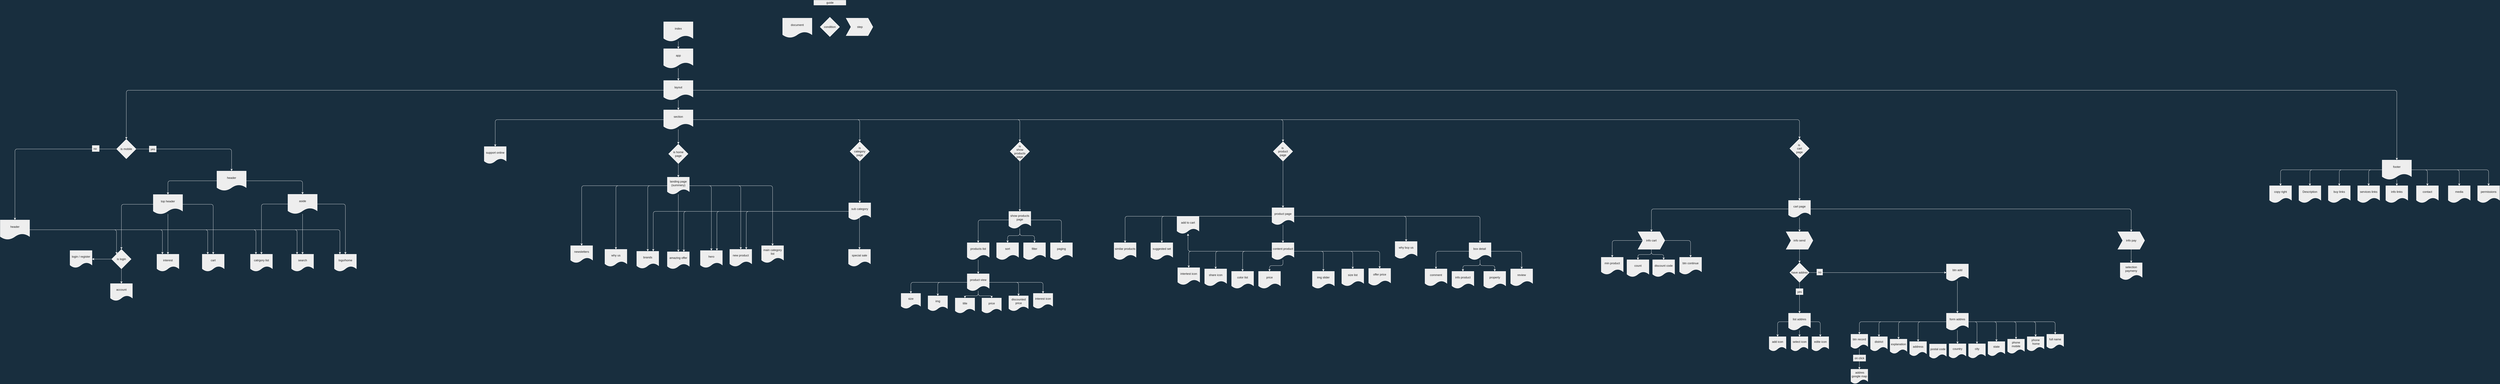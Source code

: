 <mxfile version="14.6.13" type="device"><diagram id="JnuPwydK7hpvJ2bgJuzo" name="Page-1"><mxGraphModel dx="3822" dy="1232" grid="0" gridSize="10" guides="1" tooltips="1" connect="1" arrows="1" fold="1" page="0" pageScale="1" pageWidth="827" pageHeight="1169" background="#182E3E" math="0" shadow="0"><root><mxCell id="0"/><mxCell id="1" parent="0"/><mxCell id="uGVcgP7YqkpMx59AVtM4-177" style="edgeStyle=orthogonalEdgeStyle;orthogonalLoop=1;jettySize=auto;html=1;fontSize=12;labelBackgroundColor=#182E3E;strokeColor=#FFFFFF;fontColor=#FFFFFF;" parent="1" source="uGVcgP7YqkpMx59AVtM4-1" target="uGVcgP7YqkpMx59AVtM4-2" edge="1"><mxGeometry relative="1" as="geometry"/></mxCell><mxCell id="uGVcgP7YqkpMx59AVtM4-1" value="index" style="shape=document;whiteSpace=wrap;html=1;boundedLbl=1;fillColor=#EEEEEE;strokeColor=#FFFFFF;fontColor=#1A1A1A;" parent="1" vertex="1"><mxGeometry x="320" y="40" width="120" height="80" as="geometry"/></mxCell><mxCell id="uGVcgP7YqkpMx59AVtM4-178" style="edgeStyle=orthogonalEdgeStyle;orthogonalLoop=1;jettySize=auto;html=1;entryX=0.5;entryY=0;entryDx=0;entryDy=0;fontSize=12;labelBackgroundColor=#182E3E;strokeColor=#FFFFFF;fontColor=#FFFFFF;" parent="1" source="uGVcgP7YqkpMx59AVtM4-2" target="uGVcgP7YqkpMx59AVtM4-3" edge="1"><mxGeometry relative="1" as="geometry"/></mxCell><mxCell id="uGVcgP7YqkpMx59AVtM4-2" value="app" style="shape=document;whiteSpace=wrap;html=1;boundedLbl=1;fillColor=#EEEEEE;strokeColor=#FFFFFF;fontColor=#1A1A1A;" parent="1" vertex="1"><mxGeometry x="320" y="150" width="120" height="80" as="geometry"/></mxCell><mxCell id="uGVcgP7YqkpMx59AVtM4-179" style="edgeStyle=orthogonalEdgeStyle;orthogonalLoop=1;jettySize=auto;html=1;entryX=0.5;entryY=0;entryDx=0;entryDy=0;fontSize=12;labelBackgroundColor=#182E3E;strokeColor=#FFFFFF;fontColor=#FFFFFF;" parent="1" source="uGVcgP7YqkpMx59AVtM4-3" target="uGVcgP7YqkpMx59AVtM4-93" edge="1"><mxGeometry relative="1" as="geometry"/></mxCell><mxCell id="uGVcgP7YqkpMx59AVtM4-3" value="layout" style="shape=document;whiteSpace=wrap;html=1;boundedLbl=1;fillColor=#EEEEEE;strokeColor=#FFFFFF;fontColor=#1A1A1A;" parent="1" vertex="1"><mxGeometry x="320" y="280" width="120" height="80" as="geometry"/></mxCell><mxCell id="uGVcgP7YqkpMx59AVtM4-189" style="edgeStyle=orthogonalEdgeStyle;orthogonalLoop=1;jettySize=auto;html=1;entryX=0.5;entryY=0;entryDx=0;entryDy=0;fontSize=12;labelBackgroundColor=#182E3E;strokeColor=#FFFFFF;fontColor=#FFFFFF;" parent="1" source="uGVcgP7YqkpMx59AVtM4-4" target="uGVcgP7YqkpMx59AVtM4-183" edge="1"><mxGeometry relative="1" as="geometry"/></mxCell><mxCell id="uGVcgP7YqkpMx59AVtM4-190" style="edgeStyle=orthogonalEdgeStyle;orthogonalLoop=1;jettySize=auto;html=1;fontSize=12;labelBackgroundColor=#182E3E;strokeColor=#FFFFFF;fontColor=#FFFFFF;" parent="1" source="uGVcgP7YqkpMx59AVtM4-4" target="uGVcgP7YqkpMx59AVtM4-184" edge="1"><mxGeometry relative="1" as="geometry"/></mxCell><mxCell id="uGVcgP7YqkpMx59AVtM4-191" style="edgeStyle=orthogonalEdgeStyle;orthogonalLoop=1;jettySize=auto;html=1;fontSize=12;labelBackgroundColor=#182E3E;strokeColor=#FFFFFF;fontColor=#FFFFFF;" parent="1" source="uGVcgP7YqkpMx59AVtM4-4" target="uGVcgP7YqkpMx59AVtM4-185" edge="1"><mxGeometry relative="1" as="geometry"/></mxCell><mxCell id="uGVcgP7YqkpMx59AVtM4-192" style="edgeStyle=orthogonalEdgeStyle;orthogonalLoop=1;jettySize=auto;html=1;entryX=0.5;entryY=0;entryDx=0;entryDy=0;fontSize=12;labelBackgroundColor=#182E3E;strokeColor=#FFFFFF;fontColor=#FFFFFF;" parent="1" source="uGVcgP7YqkpMx59AVtM4-4" target="uGVcgP7YqkpMx59AVtM4-186" edge="1"><mxGeometry relative="1" as="geometry"/></mxCell><mxCell id="uGVcgP7YqkpMx59AVtM4-193" style="edgeStyle=orthogonalEdgeStyle;orthogonalLoop=1;jettySize=auto;html=1;fontSize=12;labelBackgroundColor=#182E3E;strokeColor=#FFFFFF;fontColor=#FFFFFF;" parent="1" source="uGVcgP7YqkpMx59AVtM4-4" target="uGVcgP7YqkpMx59AVtM4-182" edge="1"><mxGeometry relative="1" as="geometry"/></mxCell><mxCell id="uGVcgP7YqkpMx59AVtM4-194" style="edgeStyle=orthogonalEdgeStyle;orthogonalLoop=1;jettySize=auto;html=1;fontSize=12;labelBackgroundColor=#182E3E;strokeColor=#FFFFFF;fontColor=#FFFFFF;" parent="1" source="uGVcgP7YqkpMx59AVtM4-4" target="uGVcgP7YqkpMx59AVtM4-181" edge="1"><mxGeometry relative="1" as="geometry"/></mxCell><mxCell id="uGVcgP7YqkpMx59AVtM4-195" style="edgeStyle=orthogonalEdgeStyle;orthogonalLoop=1;jettySize=auto;html=1;fontSize=12;labelBackgroundColor=#182E3E;strokeColor=#FFFFFF;fontColor=#FFFFFF;" parent="1" source="uGVcgP7YqkpMx59AVtM4-4" target="uGVcgP7YqkpMx59AVtM4-187" edge="1"><mxGeometry relative="1" as="geometry"/></mxCell><mxCell id="uGVcgP7YqkpMx59AVtM4-196" style="edgeStyle=orthogonalEdgeStyle;orthogonalLoop=1;jettySize=auto;html=1;entryX=0.5;entryY=0;entryDx=0;entryDy=0;fontSize=12;labelBackgroundColor=#182E3E;strokeColor=#FFFFFF;fontColor=#FFFFFF;" parent="1" source="uGVcgP7YqkpMx59AVtM4-4" target="uGVcgP7YqkpMx59AVtM4-188" edge="1"><mxGeometry relative="1" as="geometry"/></mxCell><mxCell id="uGVcgP7YqkpMx59AVtM4-4" value="footer" style="shape=document;whiteSpace=wrap;html=1;boundedLbl=1;fillColor=#EEEEEE;strokeColor=#FFFFFF;fontColor=#1A1A1A;" parent="1" vertex="1"><mxGeometry x="7340" y="605" width="120" height="80" as="geometry"/></mxCell><mxCell id="uGVcgP7YqkpMx59AVtM4-134" style="edgeStyle=orthogonalEdgeStyle;orthogonalLoop=1;jettySize=auto;html=1;exitX=0.5;exitY=1;exitDx=0;exitDy=0;entryX=0.5;entryY=0;entryDx=0;entryDy=0;labelBackgroundColor=#182E3E;strokeColor=#FFFFFF;fontColor=#FFFFFF;" parent="1" source="uGVcgP7YqkpMx59AVtM4-7" target="uGVcgP7YqkpMx59AVtM4-133" edge="1"><mxGeometry relative="1" as="geometry"/></mxCell><mxCell id="uGVcgP7YqkpMx59AVtM4-7" value="is home&lt;br&gt;page" style="rhombus;whiteSpace=wrap;html=1;fillColor=#EEEEEE;strokeColor=#FFFFFF;fontColor=#1A1A1A;" parent="1" vertex="1"><mxGeometry x="340" y="540" width="80" height="80" as="geometry"/></mxCell><mxCell id="uGVcgP7YqkpMx59AVtM4-121" style="edgeStyle=orthogonalEdgeStyle;orthogonalLoop=1;jettySize=auto;html=1;entryX=0.5;entryY=0;entryDx=0;entryDy=0;exitX=0;exitY=0.5;exitDx=0;exitDy=0;labelBackgroundColor=#182E3E;strokeColor=#FFFFFF;fontColor=#FFFFFF;" parent="1" source="uGVcgP7YqkpMx59AVtM4-3" target="uGVcgP7YqkpMx59AVtM4-94" edge="1"><mxGeometry relative="1" as="geometry"/></mxCell><mxCell id="uGVcgP7YqkpMx59AVtM4-122" style="edgeStyle=orthogonalEdgeStyle;orthogonalLoop=1;jettySize=auto;html=1;labelBackgroundColor=#182E3E;strokeColor=#FFFFFF;fontColor=#FFFFFF;" parent="1" source="uGVcgP7YqkpMx59AVtM4-93" target="uGVcgP7YqkpMx59AVtM4-7" edge="1"><mxGeometry relative="1" as="geometry"/></mxCell><mxCell id="uGVcgP7YqkpMx59AVtM4-123" style="edgeStyle=orthogonalEdgeStyle;orthogonalLoop=1;jettySize=auto;html=1;labelBackgroundColor=#182E3E;strokeColor=#FFFFFF;fontColor=#FFFFFF;" parent="1" source="uGVcgP7YqkpMx59AVtM4-3" target="uGVcgP7YqkpMx59AVtM4-4" edge="1"><mxGeometry relative="1" as="geometry"/></mxCell><mxCell id="uGVcgP7YqkpMx59AVtM4-198" style="edgeStyle=orthogonalEdgeStyle;orthogonalLoop=1;jettySize=auto;html=1;fontSize=12;entryX=0.5;entryY=0;entryDx=0;entryDy=0;labelBackgroundColor=#182E3E;strokeColor=#FFFFFF;fontColor=#FFFFFF;" parent="1" source="uGVcgP7YqkpMx59AVtM4-93" target="uGVcgP7YqkpMx59AVtM4-199" edge="1"><mxGeometry relative="1" as="geometry"><mxPoint y="520" as="targetPoint"/></mxGeometry></mxCell><mxCell id="uGVcgP7YqkpMx59AVtM4-202" style="edgeStyle=orthogonalEdgeStyle;orthogonalLoop=1;jettySize=auto;html=1;fontSize=12;labelBackgroundColor=#182E3E;strokeColor=#FFFFFF;fontColor=#FFFFFF;" parent="1" source="uGVcgP7YqkpMx59AVtM4-93" target="uGVcgP7YqkpMx59AVtM4-245" edge="1"><mxGeometry relative="1" as="geometry"><mxPoint x="1120" y="790" as="targetPoint"/></mxGeometry></mxCell><mxCell id="uGVcgP7YqkpMx59AVtM4-232" style="edgeStyle=orthogonalEdgeStyle;orthogonalLoop=1;jettySize=auto;html=1;entryX=0.5;entryY=0;entryDx=0;entryDy=0;fontSize=12;labelBackgroundColor=#182E3E;strokeColor=#FFFFFF;fontColor=#FFFFFF;" parent="1" source="uGVcgP7YqkpMx59AVtM4-93" target="39vh2c0kCQBPUHbBwWoU-46" edge="1"><mxGeometry relative="1" as="geometry"><mxPoint x="1780" y="810" as="targetPoint"/></mxGeometry></mxCell><mxCell id="39vh2c0kCQBPUHbBwWoU-20" style="edgeStyle=orthogonalEdgeStyle;orthogonalLoop=1;jettySize=auto;html=1;exitX=1;exitY=0.5;exitDx=0;exitDy=0;labelBackgroundColor=#182E3E;strokeColor=#FFFFFF;fontColor=#FFFFFF;" parent="1" source="uGVcgP7YqkpMx59AVtM4-93" target="39vh2c0kCQBPUHbBwWoU-19" edge="1"><mxGeometry relative="1" as="geometry"/></mxCell><mxCell id="39vh2c0kCQBPUHbBwWoU-70" style="edgeStyle=orthogonalEdgeStyle;orthogonalLoop=1;jettySize=auto;html=1;entryX=0.5;entryY=0;entryDx=0;entryDy=0;labelBackgroundColor=#182E3E;strokeColor=#FFFFFF;fontColor=#FFFFFF;" parent="1" source="uGVcgP7YqkpMx59AVtM4-93" target="39vh2c0kCQBPUHbBwWoU-68" edge="1"><mxGeometry relative="1" as="geometry"/></mxCell><mxCell id="uGVcgP7YqkpMx59AVtM4-93" value="section" style="shape=document;whiteSpace=wrap;html=1;boundedLbl=1;fillColor=#EEEEEE;strokeColor=#FFFFFF;fontColor=#1A1A1A;" parent="1" vertex="1"><mxGeometry x="320" y="400" width="120" height="80" as="geometry"/></mxCell><mxCell id="uGVcgP7YqkpMx59AVtM4-96" style="edgeStyle=orthogonalEdgeStyle;orthogonalLoop=1;jettySize=auto;html=1;entryX=0.5;entryY=0;entryDx=0;entryDy=0;labelBackgroundColor=#182E3E;strokeColor=#FFFFFF;fontColor=#FFFFFF;" parent="1" source="uGVcgP7YqkpMx59AVtM4-94" target="uGVcgP7YqkpMx59AVtM4-99" edge="1"><mxGeometry relative="1" as="geometry"><mxPoint x="-200" y="560" as="targetPoint"/></mxGeometry></mxCell><mxCell id="uGVcgP7YqkpMx59AVtM4-173" style="edgeStyle=orthogonalEdgeStyle;orthogonalLoop=1;jettySize=auto;html=1;exitX=1;exitY=0.5;exitDx=0;exitDy=0;fontSize=12;startArrow=none;labelBackgroundColor=#182E3E;strokeColor=#FFFFFF;fontColor=#FFFFFF;" parent="1" source="39vh2c0kCQBPUHbBwWoU-155" target="uGVcgP7YqkpMx59AVtM4-98" edge="1"><mxGeometry relative="1" as="geometry"/></mxCell><mxCell id="uGVcgP7YqkpMx59AVtM4-94" value="is mobile" style="rhombus;whiteSpace=wrap;html=1;fillColor=#EEEEEE;strokeColor=#FFFFFF;fontColor=#1A1A1A;" parent="1" vertex="1"><mxGeometry x="-1915" y="520" width="80" height="80" as="geometry"/></mxCell><mxCell id="uGVcgP7YqkpMx59AVtM4-117" style="edgeStyle=orthogonalEdgeStyle;orthogonalLoop=1;jettySize=auto;html=1;labelBackgroundColor=#182E3E;strokeColor=#FFFFFF;fontColor=#FFFFFF;" parent="1" source="uGVcgP7YqkpMx59AVtM4-98" target="uGVcgP7YqkpMx59AVtM4-100" edge="1"><mxGeometry relative="1" as="geometry"/></mxCell><mxCell id="uGVcgP7YqkpMx59AVtM4-130" style="edgeStyle=orthogonalEdgeStyle;orthogonalLoop=1;jettySize=auto;html=1;labelBackgroundColor=#182E3E;strokeColor=#FFFFFF;fontColor=#FFFFFF;" parent="1" source="uGVcgP7YqkpMx59AVtM4-98" target="uGVcgP7YqkpMx59AVtM4-101" edge="1"><mxGeometry relative="1" as="geometry"/></mxCell><mxCell id="uGVcgP7YqkpMx59AVtM4-98" value="header" style="shape=document;whiteSpace=wrap;html=1;boundedLbl=1;fillColor=#EEEEEE;strokeColor=#FFFFFF;fontColor=#1A1A1A;" parent="1" vertex="1"><mxGeometry x="-1505" y="650" width="120" height="80" as="geometry"/></mxCell><mxCell id="uGVcgP7YqkpMx59AVtM4-223" style="edgeStyle=orthogonalEdgeStyle;orthogonalLoop=1;jettySize=auto;html=1;entryX=0;entryY=0;entryDx=0;entryDy=0;fontSize=12;labelBackgroundColor=#182E3E;strokeColor=#FFFFFF;fontColor=#FFFFFF;" parent="1" source="uGVcgP7YqkpMx59AVtM4-99" target="uGVcgP7YqkpMx59AVtM4-107" edge="1"><mxGeometry relative="1" as="geometry"/></mxCell><mxCell id="uGVcgP7YqkpMx59AVtM4-224" style="edgeStyle=orthogonalEdgeStyle;orthogonalLoop=1;jettySize=auto;html=1;entryX=0.25;entryY=0;entryDx=0;entryDy=0;fontSize=12;labelBackgroundColor=#182E3E;strokeColor=#FFFFFF;fontColor=#FFFFFF;" parent="1" source="uGVcgP7YqkpMx59AVtM4-99" target="uGVcgP7YqkpMx59AVtM4-118" edge="1"><mxGeometry relative="1" as="geometry"/></mxCell><mxCell id="uGVcgP7YqkpMx59AVtM4-225" style="edgeStyle=orthogonalEdgeStyle;orthogonalLoop=1;jettySize=auto;html=1;entryX=0.25;entryY=0;entryDx=0;entryDy=0;fontSize=12;labelBackgroundColor=#182E3E;strokeColor=#FFFFFF;fontColor=#FFFFFF;" parent="1" source="uGVcgP7YqkpMx59AVtM4-99" target="uGVcgP7YqkpMx59AVtM4-105" edge="1"><mxGeometry relative="1" as="geometry"/></mxCell><mxCell id="uGVcgP7YqkpMx59AVtM4-226" style="edgeStyle=orthogonalEdgeStyle;orthogonalLoop=1;jettySize=auto;html=1;entryX=0.25;entryY=0;entryDx=0;entryDy=0;fontSize=12;labelBackgroundColor=#182E3E;strokeColor=#FFFFFF;fontColor=#FFFFFF;" parent="1" source="uGVcgP7YqkpMx59AVtM4-99" target="uGVcgP7YqkpMx59AVtM4-124" edge="1"><mxGeometry relative="1" as="geometry"/></mxCell><mxCell id="uGVcgP7YqkpMx59AVtM4-227" style="edgeStyle=orthogonalEdgeStyle;orthogonalLoop=1;jettySize=auto;html=1;entryX=0.25;entryY=0;entryDx=0;entryDy=0;fontSize=12;labelBackgroundColor=#182E3E;strokeColor=#FFFFFF;fontColor=#FFFFFF;" parent="1" source="uGVcgP7YqkpMx59AVtM4-99" target="uGVcgP7YqkpMx59AVtM4-125" edge="1"><mxGeometry relative="1" as="geometry"/></mxCell><mxCell id="uGVcgP7YqkpMx59AVtM4-228" style="edgeStyle=orthogonalEdgeStyle;orthogonalLoop=1;jettySize=auto;html=1;entryX=0.25;entryY=0;entryDx=0;entryDy=0;fontSize=12;labelBackgroundColor=#182E3E;strokeColor=#FFFFFF;fontColor=#FFFFFF;" parent="1" source="uGVcgP7YqkpMx59AVtM4-99" target="uGVcgP7YqkpMx59AVtM4-126" edge="1"><mxGeometry relative="1" as="geometry"/></mxCell><mxCell id="uGVcgP7YqkpMx59AVtM4-99" value="header" style="shape=document;whiteSpace=wrap;html=1;boundedLbl=1;fillColor=#EEEEEE;strokeColor=#FFFFFF;fontColor=#1A1A1A;" parent="1" vertex="1"><mxGeometry x="-2390" y="850" width="120" height="80" as="geometry"/></mxCell><mxCell id="uGVcgP7YqkpMx59AVtM4-113" style="edgeStyle=orthogonalEdgeStyle;orthogonalLoop=1;jettySize=auto;html=1;entryX=0.5;entryY=0;entryDx=0;entryDy=0;labelBackgroundColor=#182E3E;strokeColor=#FFFFFF;fontColor=#FFFFFF;" parent="1" source="uGVcgP7YqkpMx59AVtM4-100" target="uGVcgP7YqkpMx59AVtM4-105" edge="1"><mxGeometry relative="1" as="geometry"/></mxCell><mxCell id="uGVcgP7YqkpMx59AVtM4-115" style="edgeStyle=orthogonalEdgeStyle;orthogonalLoop=1;jettySize=auto;html=1;entryX=0.5;entryY=0;entryDx=0;entryDy=0;labelBackgroundColor=#182E3E;strokeColor=#FFFFFF;fontColor=#FFFFFF;" parent="1" source="uGVcgP7YqkpMx59AVtM4-100" target="uGVcgP7YqkpMx59AVtM4-118" edge="1"><mxGeometry relative="1" as="geometry"><mxPoint x="-750" y="790" as="targetPoint"/></mxGeometry></mxCell><mxCell id="uGVcgP7YqkpMx59AVtM4-131" style="edgeStyle=orthogonalEdgeStyle;orthogonalLoop=1;jettySize=auto;html=1;entryX=0.5;entryY=0;entryDx=0;entryDy=0;labelBackgroundColor=#182E3E;strokeColor=#FFFFFF;fontColor=#FFFFFF;" parent="1" source="uGVcgP7YqkpMx59AVtM4-100" target="uGVcgP7YqkpMx59AVtM4-107" edge="1"><mxGeometry relative="1" as="geometry"/></mxCell><mxCell id="uGVcgP7YqkpMx59AVtM4-100" value="top header" style="shape=document;whiteSpace=wrap;html=1;boundedLbl=1;fillColor=#EEEEEE;strokeColor=#FFFFFF;fontColor=#1A1A1A;" parent="1" vertex="1"><mxGeometry x="-1765" y="746" width="120" height="80" as="geometry"/></mxCell><mxCell id="uGVcgP7YqkpMx59AVtM4-127" style="edgeStyle=orthogonalEdgeStyle;orthogonalLoop=1;jettySize=auto;html=1;labelBackgroundColor=#182E3E;strokeColor=#FFFFFF;fontColor=#FFFFFF;" parent="1" source="uGVcgP7YqkpMx59AVtM4-101" target="uGVcgP7YqkpMx59AVtM4-125" edge="1"><mxGeometry relative="1" as="geometry"/></mxCell><mxCell id="uGVcgP7YqkpMx59AVtM4-129" style="edgeStyle=orthogonalEdgeStyle;orthogonalLoop=1;jettySize=auto;html=1;entryX=0.5;entryY=0;entryDx=0;entryDy=0;labelBackgroundColor=#182E3E;strokeColor=#FFFFFF;fontColor=#FFFFFF;" parent="1" source="uGVcgP7YqkpMx59AVtM4-101" target="uGVcgP7YqkpMx59AVtM4-126" edge="1"><mxGeometry relative="1" as="geometry"/></mxCell><mxCell id="uGVcgP7YqkpMx59AVtM4-153" style="edgeStyle=orthogonalEdgeStyle;orthogonalLoop=1;jettySize=auto;html=1;entryX=0.5;entryY=0;entryDx=0;entryDy=0;labelBackgroundColor=#182E3E;strokeColor=#FFFFFF;fontColor=#FFFFFF;" parent="1" source="uGVcgP7YqkpMx59AVtM4-101" target="uGVcgP7YqkpMx59AVtM4-124" edge="1"><mxGeometry relative="1" as="geometry"/></mxCell><mxCell id="uGVcgP7YqkpMx59AVtM4-101" value="aside" style="shape=document;whiteSpace=wrap;html=1;boundedLbl=1;fillColor=#EEEEEE;strokeColor=#FFFFFF;fontColor=#1A1A1A;" parent="1" vertex="1"><mxGeometry x="-1215" y="745" width="120" height="80" as="geometry"/></mxCell><mxCell id="uGVcgP7YqkpMx59AVtM4-105" value="cart" style="shape=document;whiteSpace=wrap;html=1;boundedLbl=1;fillColor=#EEEEEE;strokeColor=#FFFFFF;fontColor=#1A1A1A;" parent="1" vertex="1"><mxGeometry x="-1565" y="990" width="90" height="70" as="geometry"/></mxCell><mxCell id="uGVcgP7YqkpMx59AVtM4-110" style="edgeStyle=orthogonalEdgeStyle;orthogonalLoop=1;jettySize=auto;html=1;entryX=0.5;entryY=0;entryDx=0;entryDy=0;labelBackgroundColor=#182E3E;strokeColor=#FFFFFF;fontColor=#FFFFFF;" parent="1" source="uGVcgP7YqkpMx59AVtM4-107" target="uGVcgP7YqkpMx59AVtM4-119" edge="1"><mxGeometry relative="1" as="geometry"><mxPoint x="-940" y="920" as="targetPoint"/></mxGeometry></mxCell><mxCell id="uGVcgP7YqkpMx59AVtM4-111" style="edgeStyle=orthogonalEdgeStyle;orthogonalLoop=1;jettySize=auto;html=1;entryX=1;entryY=0.5;entryDx=0;entryDy=0;labelBackgroundColor=#182E3E;strokeColor=#FFFFFF;fontColor=#FFFFFF;" parent="1" source="uGVcgP7YqkpMx59AVtM4-107" target="uGVcgP7YqkpMx59AVtM4-120" edge="1"><mxGeometry relative="1" as="geometry"><mxPoint x="-1100" y="850" as="targetPoint"/></mxGeometry></mxCell><mxCell id="uGVcgP7YqkpMx59AVtM4-107" value="is login" style="rhombus;whiteSpace=wrap;html=1;fillColor=#EEEEEE;strokeColor=#FFFFFF;fontColor=#1A1A1A;" parent="1" vertex="1"><mxGeometry x="-1935" y="970" width="80" height="80" as="geometry"/></mxCell><mxCell id="uGVcgP7YqkpMx59AVtM4-118" value="interest" style="shape=document;whiteSpace=wrap;html=1;boundedLbl=1;fillColor=#EEEEEE;strokeColor=#FFFFFF;fontColor=#1A1A1A;" parent="1" vertex="1"><mxGeometry x="-1750" y="990" width="90" height="70" as="geometry"/></mxCell><mxCell id="uGVcgP7YqkpMx59AVtM4-119" value="account" style="shape=document;whiteSpace=wrap;html=1;boundedLbl=1;fillColor=#EEEEEE;strokeColor=#FFFFFF;fontColor=#1A1A1A;" parent="1" vertex="1"><mxGeometry x="-1940" y="1110" width="90" height="70" as="geometry"/></mxCell><mxCell id="uGVcgP7YqkpMx59AVtM4-120" value="login / register" style="shape=document;whiteSpace=wrap;html=1;boundedLbl=1;fillColor=#EEEEEE;strokeColor=#FFFFFF;fontColor=#1A1A1A;" parent="1" vertex="1"><mxGeometry x="-2105" y="975" width="90" height="70" as="geometry"/></mxCell><mxCell id="uGVcgP7YqkpMx59AVtM4-124" value="catrgory list" style="shape=document;whiteSpace=wrap;html=1;boundedLbl=1;fillColor=#EEEEEE;strokeColor=#FFFFFF;fontColor=#1A1A1A;" parent="1" vertex="1"><mxGeometry x="-1368" y="990" width="90" height="70" as="geometry"/></mxCell><mxCell id="uGVcgP7YqkpMx59AVtM4-125" value="search" style="shape=document;whiteSpace=wrap;html=1;boundedLbl=1;fillColor=#EEEEEE;strokeColor=#FFFFFF;fontColor=#1A1A1A;" parent="1" vertex="1"><mxGeometry x="-1200" y="990" width="90" height="70" as="geometry"/></mxCell><mxCell id="uGVcgP7YqkpMx59AVtM4-126" value="logo/home" style="shape=document;whiteSpace=wrap;html=1;boundedLbl=1;fillColor=#EEEEEE;strokeColor=#FFFFFF;fontColor=#1A1A1A;" parent="1" vertex="1"><mxGeometry x="-1025" y="990" width="90" height="70" as="geometry"/></mxCell><mxCell id="uGVcgP7YqkpMx59AVtM4-142" style="edgeStyle=orthogonalEdgeStyle;orthogonalLoop=1;jettySize=auto;html=1;labelBackgroundColor=#182E3E;strokeColor=#FFFFFF;fontColor=#FFFFFF;" parent="1" source="uGVcgP7YqkpMx59AVtM4-133" target="uGVcgP7YqkpMx59AVtM4-138" edge="1"><mxGeometry relative="1" as="geometry"/></mxCell><mxCell id="uGVcgP7YqkpMx59AVtM4-143" style="edgeStyle=orthogonalEdgeStyle;orthogonalLoop=1;jettySize=auto;html=1;entryX=0.5;entryY=0;entryDx=0;entryDy=0;labelBackgroundColor=#182E3E;strokeColor=#FFFFFF;fontColor=#FFFFFF;" parent="1" source="uGVcgP7YqkpMx59AVtM4-133" target="uGVcgP7YqkpMx59AVtM4-139" edge="1"><mxGeometry relative="1" as="geometry"/></mxCell><mxCell id="uGVcgP7YqkpMx59AVtM4-144" style="edgeStyle=orthogonalEdgeStyle;orthogonalLoop=1;jettySize=auto;html=1;labelBackgroundColor=#182E3E;strokeColor=#FFFFFF;fontColor=#FFFFFF;" parent="1" source="uGVcgP7YqkpMx59AVtM4-133" target="uGVcgP7YqkpMx59AVtM4-140" edge="1"><mxGeometry relative="1" as="geometry"/></mxCell><mxCell id="uGVcgP7YqkpMx59AVtM4-145" style="edgeStyle=orthogonalEdgeStyle;orthogonalLoop=1;jettySize=auto;html=1;entryX=0.5;entryY=0;entryDx=0;entryDy=0;labelBackgroundColor=#182E3E;strokeColor=#FFFFFF;fontColor=#FFFFFF;" parent="1" source="uGVcgP7YqkpMx59AVtM4-133" target="uGVcgP7YqkpMx59AVtM4-141" edge="1"><mxGeometry relative="1" as="geometry"/></mxCell><mxCell id="uGVcgP7YqkpMx59AVtM4-146" style="edgeStyle=orthogonalEdgeStyle;orthogonalLoop=1;jettySize=auto;html=1;entryX=0.5;entryY=0;entryDx=0;entryDy=0;labelBackgroundColor=#182E3E;strokeColor=#FFFFFF;fontColor=#FFFFFF;" parent="1" source="uGVcgP7YqkpMx59AVtM4-133" target="uGVcgP7YqkpMx59AVtM4-137" edge="1"><mxGeometry relative="1" as="geometry"/></mxCell><mxCell id="uGVcgP7YqkpMx59AVtM4-147" style="edgeStyle=orthogonalEdgeStyle;orthogonalLoop=1;jettySize=auto;html=1;labelBackgroundColor=#182E3E;strokeColor=#FFFFFF;fontColor=#FFFFFF;" parent="1" source="uGVcgP7YqkpMx59AVtM4-133" target="uGVcgP7YqkpMx59AVtM4-136" edge="1"><mxGeometry relative="1" as="geometry"/></mxCell><mxCell id="uGVcgP7YqkpMx59AVtM4-148" style="edgeStyle=orthogonalEdgeStyle;orthogonalLoop=1;jettySize=auto;html=1;labelBackgroundColor=#182E3E;strokeColor=#FFFFFF;fontColor=#FFFFFF;" parent="1" source="uGVcgP7YqkpMx59AVtM4-133" target="uGVcgP7YqkpMx59AVtM4-135" edge="1"><mxGeometry relative="1" as="geometry"/></mxCell><mxCell id="uGVcgP7YqkpMx59AVtM4-133" value="landing page&lt;br&gt;(summery)" style="shape=document;whiteSpace=wrap;html=1;boundedLbl=1;fillColor=#EEEEEE;strokeColor=#FFFFFF;fontColor=#1A1A1A;" parent="1" vertex="1"><mxGeometry x="335" y="675" width="90" height="70" as="geometry"/></mxCell><mxCell id="uGVcgP7YqkpMx59AVtM4-135" value="hero" style="shape=document;whiteSpace=wrap;html=1;boundedLbl=1;fillColor=#EEEEEE;strokeColor=#FFFFFF;fontColor=#1A1A1A;" parent="1" vertex="1"><mxGeometry x="470" y="975" width="90" height="70" as="geometry"/></mxCell><mxCell id="uGVcgP7YqkpMx59AVtM4-136" value="main category list" style="shape=document;whiteSpace=wrap;html=1;boundedLbl=1;fillColor=#EEEEEE;strokeColor=#FFFFFF;fontColor=#1A1A1A;" parent="1" vertex="1"><mxGeometry x="720" y="955" width="90" height="70" as="geometry"/></mxCell><mxCell id="uGVcgP7YqkpMx59AVtM4-137" value="amazing offer" style="shape=document;whiteSpace=wrap;html=1;boundedLbl=1;fillColor=#EEEEEE;strokeColor=#FFFFFF;fontColor=#1A1A1A;" parent="1" vertex="1"><mxGeometry x="335" y="980" width="90" height="70" as="geometry"/></mxCell><mxCell id="uGVcgP7YqkpMx59AVtM4-138" value="why us" style="shape=document;whiteSpace=wrap;html=1;boundedLbl=1;fillColor=#EEEEEE;strokeColor=#FFFFFF;fontColor=#1A1A1A;" parent="1" vertex="1"><mxGeometry x="80" y="970" width="90" height="70" as="geometry"/></mxCell><mxCell id="uGVcgP7YqkpMx59AVtM4-139" value="brands" style="shape=document;whiteSpace=wrap;html=1;boundedLbl=1;fillColor=#EEEEEE;strokeColor=#FFFFFF;fontColor=#1A1A1A;" parent="1" vertex="1"><mxGeometry x="210" y="978" width="90" height="70" as="geometry"/></mxCell><mxCell id="uGVcgP7YqkpMx59AVtM4-140" value="new product" style="shape=document;whiteSpace=wrap;html=1;boundedLbl=1;fillColor=#EEEEEE;strokeColor=#FFFFFF;fontColor=#1A1A1A;" parent="1" vertex="1"><mxGeometry x="590" y="970" width="90" height="70" as="geometry"/></mxCell><mxCell id="uGVcgP7YqkpMx59AVtM4-141" value="newsletters" style="shape=document;whiteSpace=wrap;html=1;boundedLbl=1;fillColor=#EEEEEE;strokeColor=#FFFFFF;fontColor=#1A1A1A;" parent="1" vertex="1"><mxGeometry x="-60" y="955" width="90" height="70" as="geometry"/></mxCell><mxCell id="uGVcgP7YqkpMx59AVtM4-176" value="no" style="text;align=left;verticalAlign=top;spacingLeft=4;spacingRight=4;overflow=hidden;rotatable=0;points=[[0,0.5],[1,0.5]];portConstraint=eastwest;fontSize=12;fillColor=#EEEEEE;fontColor=#1A1A1A;" parent="1" vertex="1"><mxGeometry x="-2015" y="545" width="30" height="26" as="geometry"/></mxCell><mxCell id="uGVcgP7YqkpMx59AVtM4-181" value="buy links" style="shape=document;whiteSpace=wrap;html=1;boundedLbl=1;fillColor=#EEEEEE;strokeColor=#FFFFFF;fontColor=#1A1A1A;" parent="1" vertex="1"><mxGeometry x="7120" y="710" width="90" height="70" as="geometry"/></mxCell><mxCell id="uGVcgP7YqkpMx59AVtM4-182" value="services links" style="shape=document;whiteSpace=wrap;html=1;boundedLbl=1;fillColor=#EEEEEE;strokeColor=#FFFFFF;fontColor=#1A1A1A;" parent="1" vertex="1"><mxGeometry x="7240" y="710" width="90" height="70" as="geometry"/></mxCell><mxCell id="uGVcgP7YqkpMx59AVtM4-183" value="info links" style="shape=document;whiteSpace=wrap;html=1;boundedLbl=1;fillColor=#EEEEEE;strokeColor=#FFFFFF;fontColor=#1A1A1A;" parent="1" vertex="1"><mxGeometry x="7355" y="710" width="90" height="70" as="geometry"/></mxCell><mxCell id="uGVcgP7YqkpMx59AVtM4-184" value="contact" style="shape=document;whiteSpace=wrap;html=1;boundedLbl=1;fillColor=#EEEEEE;strokeColor=#FFFFFF;fontColor=#1A1A1A;" parent="1" vertex="1"><mxGeometry x="7480" y="710" width="90" height="70" as="geometry"/></mxCell><mxCell id="uGVcgP7YqkpMx59AVtM4-185" value="media" style="shape=document;whiteSpace=wrap;html=1;boundedLbl=1;fillColor=#EEEEEE;strokeColor=#FFFFFF;fontColor=#1A1A1A;" parent="1" vertex="1"><mxGeometry x="7610" y="710" width="90" height="70" as="geometry"/></mxCell><mxCell id="uGVcgP7YqkpMx59AVtM4-186" value="permissions" style="shape=document;whiteSpace=wrap;html=1;boundedLbl=1;fillColor=#EEEEEE;strokeColor=#FFFFFF;fontColor=#1A1A1A;" parent="1" vertex="1"><mxGeometry x="7730" y="710" width="90" height="70" as="geometry"/></mxCell><mxCell id="uGVcgP7YqkpMx59AVtM4-187" value="Description" style="shape=document;whiteSpace=wrap;html=1;boundedLbl=1;fillColor=#EEEEEE;strokeColor=#FFFFFF;fontColor=#1A1A1A;" parent="1" vertex="1"><mxGeometry x="7000" y="710" width="90" height="70" as="geometry"/></mxCell><mxCell id="uGVcgP7YqkpMx59AVtM4-188" value="copy right" style="shape=document;whiteSpace=wrap;html=1;boundedLbl=1;fillColor=#EEEEEE;strokeColor=#FFFFFF;fontColor=#1A1A1A;" parent="1" vertex="1"><mxGeometry x="6880" y="710" width="90" height="70" as="geometry"/></mxCell><mxCell id="uGVcgP7YqkpMx59AVtM4-199" value="support online" style="shape=document;whiteSpace=wrap;html=1;boundedLbl=1;fillColor=#EEEEEE;strokeColor=#FFFFFF;fontColor=#1A1A1A;" parent="1" vertex="1"><mxGeometry x="-413" y="550" width="90" height="70" as="geometry"/></mxCell><mxCell id="uGVcgP7YqkpMx59AVtM4-235" style="edgeStyle=orthogonalEdgeStyle;orthogonalLoop=1;jettySize=auto;html=1;fontSize=12;exitX=0.489;exitY=0.843;exitDx=0;exitDy=0;exitPerimeter=0;labelBackgroundColor=#182E3E;strokeColor=#FFFFFF;fontColor=#FFFFFF;" parent="1" source="uGVcgP7YqkpMx59AVtM4-246" target="uGVcgP7YqkpMx59AVtM4-234" edge="1"><mxGeometry relative="1" as="geometry"><mxPoint x="1120" y="870" as="sourcePoint"/></mxGeometry></mxCell><mxCell id="uGVcgP7YqkpMx59AVtM4-242" style="edgeStyle=orthogonalEdgeStyle;orthogonalLoop=1;jettySize=auto;html=1;fontSize=12;exitX=1;exitY=0.5;exitDx=0;exitDy=0;labelBackgroundColor=#182E3E;strokeColor=#FFFFFF;fontColor=#FFFFFF;" parent="1" source="39vh2c0kCQBPUHbBwWoU-47" target="uGVcgP7YqkpMx59AVtM4-239" edge="1"><mxGeometry relative="1" as="geometry"><mxPoint x="1820" y="850" as="sourcePoint"/></mxGeometry></mxCell><mxCell id="uGVcgP7YqkpMx59AVtM4-243" style="edgeStyle=orthogonalEdgeStyle;orthogonalLoop=1;jettySize=auto;html=1;fontSize=12;exitX=0;exitY=0.5;exitDx=0;exitDy=0;labelBackgroundColor=#182E3E;strokeColor=#FFFFFF;fontColor=#FFFFFF;" parent="1" source="39vh2c0kCQBPUHbBwWoU-47" target="uGVcgP7YqkpMx59AVtM4-236" edge="1"><mxGeometry relative="1" as="geometry"><mxPoint x="1740" y="850" as="sourcePoint"/></mxGeometry></mxCell><mxCell id="uGVcgP7YqkpMx59AVtM4-234" value="special sale" style="shape=document;whiteSpace=wrap;html=1;boundedLbl=1;fillColor=#EEEEEE;strokeColor=#FFFFFF;fontColor=#1A1A1A;" parent="1" vertex="1"><mxGeometry x="1075" y="970" width="90" height="70" as="geometry"/></mxCell><mxCell id="39vh2c0kCQBPUHbBwWoU-6" style="edgeStyle=orthogonalEdgeStyle;orthogonalLoop=1;jettySize=auto;html=1;labelBackgroundColor=#182E3E;strokeColor=#FFFFFF;fontColor=#FFFFFF;" parent="1" source="uGVcgP7YqkpMx59AVtM4-236" target="39vh2c0kCQBPUHbBwWoU-5" edge="1"><mxGeometry relative="1" as="geometry"/></mxCell><mxCell id="uGVcgP7YqkpMx59AVtM4-236" value="products list" style="shape=document;whiteSpace=wrap;html=1;boundedLbl=1;fillColor=#EEEEEE;strokeColor=#FFFFFF;fontColor=#1A1A1A;" parent="1" vertex="1"><mxGeometry x="1560" y="943" width="90" height="70" as="geometry"/></mxCell><mxCell id="uGVcgP7YqkpMx59AVtM4-237" value="sort" style="shape=document;whiteSpace=wrap;html=1;boundedLbl=1;fillColor=#EEEEEE;strokeColor=#FFFFFF;fontColor=#1A1A1A;" parent="1" vertex="1"><mxGeometry x="1680" y="943" width="90" height="70" as="geometry"/></mxCell><mxCell id="uGVcgP7YqkpMx59AVtM4-238" value="filter" style="shape=document;whiteSpace=wrap;html=1;boundedLbl=1;fillColor=#EEEEEE;strokeColor=#FFFFFF;fontColor=#1A1A1A;" parent="1" vertex="1"><mxGeometry x="1790" y="943" width="90" height="70" as="geometry"/></mxCell><mxCell id="uGVcgP7YqkpMx59AVtM4-239" value="paging" style="shape=document;whiteSpace=wrap;html=1;boundedLbl=1;fillColor=#EEEEEE;strokeColor=#FFFFFF;fontColor=#1A1A1A;" parent="1" vertex="1"><mxGeometry x="1900" y="943" width="90" height="70" as="geometry"/></mxCell><mxCell id="uGVcgP7YqkpMx59AVtM4-247" style="edgeStyle=orthogonalEdgeStyle;orthogonalLoop=1;jettySize=auto;html=1;fontSize=12;labelBackgroundColor=#182E3E;strokeColor=#FFFFFF;fontColor=#FFFFFF;" parent="1" source="uGVcgP7YqkpMx59AVtM4-245" target="uGVcgP7YqkpMx59AVtM4-246" edge="1"><mxGeometry relative="1" as="geometry"/></mxCell><mxCell id="uGVcgP7YqkpMx59AVtM4-245" value="is &lt;br&gt;category&lt;br&gt;page" style="rhombus;whiteSpace=wrap;html=1;fillColor=#EEEEEE;strokeColor=#FFFFFF;fontColor=#1A1A1A;" parent="1" vertex="1"><mxGeometry x="1081" y="530" width="80" height="80" as="geometry"/></mxCell><mxCell id="39vh2c0kCQBPUHbBwWoU-1" style="edgeStyle=orthogonalEdgeStyle;orthogonalLoop=1;jettySize=auto;html=1;entryX=0.75;entryY=0;entryDx=0;entryDy=0;labelBackgroundColor=#182E3E;strokeColor=#FFFFFF;fontColor=#FFFFFF;" parent="1" source="uGVcgP7YqkpMx59AVtM4-246" target="uGVcgP7YqkpMx59AVtM4-140" edge="1"><mxGeometry relative="1" as="geometry"/></mxCell><mxCell id="39vh2c0kCQBPUHbBwWoU-2" style="edgeStyle=orthogonalEdgeStyle;orthogonalLoop=1;jettySize=auto;html=1;entryX=0.75;entryY=0;entryDx=0;entryDy=0;labelBackgroundColor=#182E3E;strokeColor=#FFFFFF;fontColor=#FFFFFF;" parent="1" source="uGVcgP7YqkpMx59AVtM4-246" target="uGVcgP7YqkpMx59AVtM4-135" edge="1"><mxGeometry relative="1" as="geometry"/></mxCell><mxCell id="39vh2c0kCQBPUHbBwWoU-3" style="edgeStyle=orthogonalEdgeStyle;orthogonalLoop=1;jettySize=auto;html=1;entryX=0.75;entryY=0;entryDx=0;entryDy=0;labelBackgroundColor=#182E3E;strokeColor=#FFFFFF;fontColor=#FFFFFF;" parent="1" source="uGVcgP7YqkpMx59AVtM4-246" target="uGVcgP7YqkpMx59AVtM4-137" edge="1"><mxGeometry relative="1" as="geometry"/></mxCell><mxCell id="39vh2c0kCQBPUHbBwWoU-4" style="edgeStyle=orthogonalEdgeStyle;orthogonalLoop=1;jettySize=auto;html=1;entryX=0.75;entryY=0;entryDx=0;entryDy=0;labelBackgroundColor=#182E3E;strokeColor=#FFFFFF;fontColor=#FFFFFF;" parent="1" source="uGVcgP7YqkpMx59AVtM4-246" target="uGVcgP7YqkpMx59AVtM4-139" edge="1"><mxGeometry relative="1" as="geometry"/></mxCell><mxCell id="uGVcgP7YqkpMx59AVtM4-246" value="sub category" style="shape=document;whiteSpace=wrap;html=1;boundedLbl=1;fillColor=#EEEEEE;strokeColor=#FFFFFF;fontColor=#1A1A1A;" parent="1" vertex="1"><mxGeometry x="1076" y="780" width="90" height="70" as="geometry"/></mxCell><mxCell id="39vh2c0kCQBPUHbBwWoU-13" style="edgeStyle=orthogonalEdgeStyle;orthogonalLoop=1;jettySize=auto;html=1;labelBackgroundColor=#182E3E;strokeColor=#FFFFFF;fontColor=#FFFFFF;" parent="1" source="39vh2c0kCQBPUHbBwWoU-5" target="39vh2c0kCQBPUHbBwWoU-9" edge="1"><mxGeometry relative="1" as="geometry"/></mxCell><mxCell id="39vh2c0kCQBPUHbBwWoU-14" style="edgeStyle=orthogonalEdgeStyle;orthogonalLoop=1;jettySize=auto;html=1;labelBackgroundColor=#182E3E;strokeColor=#FFFFFF;fontColor=#FFFFFF;" parent="1" source="39vh2c0kCQBPUHbBwWoU-5" target="39vh2c0kCQBPUHbBwWoU-8" edge="1"><mxGeometry relative="1" as="geometry"/></mxCell><mxCell id="39vh2c0kCQBPUHbBwWoU-15" style="edgeStyle=orthogonalEdgeStyle;orthogonalLoop=1;jettySize=auto;html=1;labelBackgroundColor=#182E3E;strokeColor=#FFFFFF;fontColor=#FFFFFF;" parent="1" source="39vh2c0kCQBPUHbBwWoU-5" target="39vh2c0kCQBPUHbBwWoU-10" edge="1"><mxGeometry relative="1" as="geometry"/></mxCell><mxCell id="39vh2c0kCQBPUHbBwWoU-16" style="edgeStyle=orthogonalEdgeStyle;orthogonalLoop=1;jettySize=auto;html=1;labelBackgroundColor=#182E3E;strokeColor=#FFFFFF;fontColor=#FFFFFF;" parent="1" source="39vh2c0kCQBPUHbBwWoU-5" target="39vh2c0kCQBPUHbBwWoU-7" edge="1"><mxGeometry relative="1" as="geometry"/></mxCell><mxCell id="39vh2c0kCQBPUHbBwWoU-17" style="edgeStyle=orthogonalEdgeStyle;orthogonalLoop=1;jettySize=auto;html=1;labelBackgroundColor=#182E3E;strokeColor=#FFFFFF;fontColor=#FFFFFF;" parent="1" source="39vh2c0kCQBPUHbBwWoU-5" target="39vh2c0kCQBPUHbBwWoU-11" edge="1"><mxGeometry relative="1" as="geometry"/></mxCell><mxCell id="39vh2c0kCQBPUHbBwWoU-18" style="edgeStyle=orthogonalEdgeStyle;orthogonalLoop=1;jettySize=auto;html=1;labelBackgroundColor=#182E3E;strokeColor=#FFFFFF;fontColor=#FFFFFF;" parent="1" source="39vh2c0kCQBPUHbBwWoU-5" target="39vh2c0kCQBPUHbBwWoU-12" edge="1"><mxGeometry relative="1" as="geometry"/></mxCell><mxCell id="39vh2c0kCQBPUHbBwWoU-5" value="product view" style="shape=document;whiteSpace=wrap;html=1;boundedLbl=1;fillColor=#EEEEEE;strokeColor=#FFFFFF;fontColor=#1A1A1A;" parent="1" vertex="1"><mxGeometry x="1560" y="1070" width="90" height="70" as="geometry"/></mxCell><mxCell id="39vh2c0kCQBPUHbBwWoU-7" value="img" style="shape=document;whiteSpace=wrap;html=1;boundedLbl=1;fillColor=#EEEEEE;strokeColor=#FFFFFF;fontColor=#1A1A1A;" parent="1" vertex="1"><mxGeometry x="1400" y="1160" width="79.71" height="62" as="geometry"/></mxCell><mxCell id="39vh2c0kCQBPUHbBwWoU-8" value="title" style="shape=document;whiteSpace=wrap;html=1;boundedLbl=1;fillColor=#EEEEEE;strokeColor=#FFFFFF;fontColor=#1A1A1A;" parent="1" vertex="1"><mxGeometry x="1511" y="1169" width="79.71" height="62" as="geometry"/></mxCell><mxCell id="39vh2c0kCQBPUHbBwWoU-9" value="price" style="shape=document;whiteSpace=wrap;html=1;boundedLbl=1;fillColor=#EEEEEE;strokeColor=#FFFFFF;fontColor=#1A1A1A;" parent="1" vertex="1"><mxGeometry x="1620" y="1169" width="79.71" height="62" as="geometry"/></mxCell><mxCell id="39vh2c0kCQBPUHbBwWoU-10" value="discounted price" style="shape=document;whiteSpace=wrap;html=1;boundedLbl=1;fillColor=#EEEEEE;strokeColor=#FFFFFF;fontColor=#1A1A1A;" parent="1" vertex="1"><mxGeometry x="1730" y="1160" width="79.71" height="62" as="geometry"/></mxCell><mxCell id="39vh2c0kCQBPUHbBwWoU-11" value="interest icon" style="shape=document;whiteSpace=wrap;html=1;boundedLbl=1;fillColor=#EEEEEE;strokeColor=#FFFFFF;fontColor=#1A1A1A;" parent="1" vertex="1"><mxGeometry x="1830" y="1150" width="79.71" height="62" as="geometry"/></mxCell><mxCell id="39vh2c0kCQBPUHbBwWoU-12" value="size" style="shape=document;whiteSpace=wrap;html=1;boundedLbl=1;fillColor=#EEEEEE;strokeColor=#FFFFFF;fontColor=#1A1A1A;" parent="1" vertex="1"><mxGeometry x="1290" y="1150" width="79.71" height="62" as="geometry"/></mxCell><mxCell id="39vh2c0kCQBPUHbBwWoU-52" style="edgeStyle=orthogonalEdgeStyle;orthogonalLoop=1;jettySize=auto;html=1;entryX=0.5;entryY=0;entryDx=0;entryDy=0;labelBackgroundColor=#182E3E;strokeColor=#FFFFFF;fontColor=#FFFFFF;" parent="1" source="39vh2c0kCQBPUHbBwWoU-19" target="39vh2c0kCQBPUHbBwWoU-51" edge="1"><mxGeometry relative="1" as="geometry"/></mxCell><mxCell id="39vh2c0kCQBPUHbBwWoU-19" value="is&amp;nbsp;&lt;br&gt;product&lt;br&gt;page" style="rhombus;whiteSpace=wrap;html=1;fillColor=#EEEEEE;strokeColor=#FFFFFF;fontColor=#1A1A1A;" parent="1" vertex="1"><mxGeometry x="2810" y="530" width="80" height="80" as="geometry"/></mxCell><mxCell id="39vh2c0kCQBPUHbBwWoU-21" value="suggested set" style="shape=document;whiteSpace=wrap;html=1;boundedLbl=1;fillColor=#EEEEEE;strokeColor=#FFFFFF;fontColor=#1A1A1A;" parent="1" vertex="1"><mxGeometry x="2310" y="943" width="90" height="70" as="geometry"/></mxCell><mxCell id="39vh2c0kCQBPUHbBwWoU-22" value="img slider" style="shape=document;whiteSpace=wrap;html=1;boundedLbl=1;fillColor=#EEEEEE;strokeColor=#FFFFFF;fontColor=#1A1A1A;" parent="1" vertex="1"><mxGeometry x="2970" y="1060" width="90" height="70" as="geometry"/></mxCell><mxCell id="39vh2c0kCQBPUHbBwWoU-23" value="price" style="shape=document;whiteSpace=wrap;html=1;boundedLbl=1;fillColor=#EEEEEE;strokeColor=#FFFFFF;fontColor=#1A1A1A;" parent="1" vertex="1"><mxGeometry x="2750" y="1060" width="90" height="70" as="geometry"/></mxCell><mxCell id="39vh2c0kCQBPUHbBwWoU-24" value="offer price" style="shape=document;whiteSpace=wrap;html=1;boundedLbl=1;fillColor=#EEEEEE;strokeColor=#FFFFFF;fontColor=#1A1A1A;" parent="1" vertex="1"><mxGeometry x="3200" y="1048" width="90" height="70" as="geometry"/></mxCell><mxCell id="39vh2c0kCQBPUHbBwWoU-25" value="color list" style="shape=document;whiteSpace=wrap;html=1;boundedLbl=1;fillColor=#EEEEEE;strokeColor=#FFFFFF;fontColor=#1A1A1A;" parent="1" vertex="1"><mxGeometry x="2640" y="1060" width="90" height="70" as="geometry"/></mxCell><mxCell id="39vh2c0kCQBPUHbBwWoU-26" value="size list" style="shape=document;whiteSpace=wrap;html=1;boundedLbl=1;fillColor=#EEEEEE;strokeColor=#FFFFFF;fontColor=#1A1A1A;" parent="1" vertex="1"><mxGeometry x="3090" y="1050" width="90" height="70" as="geometry"/></mxCell><mxCell id="39vh2c0kCQBPUHbBwWoU-27" value="add to cart" style="shape=document;whiteSpace=wrap;html=1;boundedLbl=1;fillColor=#EEEEEE;strokeColor=#FFFFFF;fontColor=#1A1A1A;" parent="1" vertex="1"><mxGeometry x="2417" y="836" width="90" height="70" as="geometry"/></mxCell><mxCell id="39vh2c0kCQBPUHbBwWoU-29" value="intertest icon" style="shape=document;whiteSpace=wrap;html=1;boundedLbl=1;fillColor=#EEEEEE;strokeColor=#FFFFFF;fontColor=#1A1A1A;" parent="1" vertex="1"><mxGeometry x="2420" y="1045" width="90" height="70" as="geometry"/></mxCell><mxCell id="39vh2c0kCQBPUHbBwWoU-30" value="share icon" style="shape=document;whiteSpace=wrap;html=1;boundedLbl=1;fillColor=#EEEEEE;strokeColor=#FFFFFF;fontColor=#1A1A1A;" parent="1" vertex="1"><mxGeometry x="2530" y="1050" width="90" height="70" as="geometry"/></mxCell><mxCell id="39vh2c0kCQBPUHbBwWoU-31" value="why buy us" style="shape=document;whiteSpace=wrap;html=1;boundedLbl=1;fillColor=#EEEEEE;strokeColor=#FFFFFF;fontColor=#1A1A1A;" parent="1" vertex="1"><mxGeometry x="3308" y="938" width="90" height="70" as="geometry"/></mxCell><mxCell id="39vh2c0kCQBPUHbBwWoU-37" style="edgeStyle=orthogonalEdgeStyle;orthogonalLoop=1;jettySize=auto;html=1;labelBackgroundColor=#182E3E;strokeColor=#FFFFFF;fontColor=#FFFFFF;" parent="1" source="39vh2c0kCQBPUHbBwWoU-35" target="39vh2c0kCQBPUHbBwWoU-27" edge="1"><mxGeometry relative="1" as="geometry"/></mxCell><mxCell id="39vh2c0kCQBPUHbBwWoU-38" style="edgeStyle=orthogonalEdgeStyle;orthogonalLoop=1;jettySize=auto;html=1;labelBackgroundColor=#182E3E;strokeColor=#FFFFFF;fontColor=#FFFFFF;" parent="1" source="39vh2c0kCQBPUHbBwWoU-35" target="39vh2c0kCQBPUHbBwWoU-22" edge="1"><mxGeometry relative="1" as="geometry"/></mxCell><mxCell id="39vh2c0kCQBPUHbBwWoU-39" style="edgeStyle=orthogonalEdgeStyle;orthogonalLoop=1;jettySize=auto;html=1;labelBackgroundColor=#182E3E;strokeColor=#FFFFFF;fontColor=#FFFFFF;" parent="1" source="39vh2c0kCQBPUHbBwWoU-35" target="39vh2c0kCQBPUHbBwWoU-23" edge="1"><mxGeometry relative="1" as="geometry"/></mxCell><mxCell id="39vh2c0kCQBPUHbBwWoU-40" style="edgeStyle=orthogonalEdgeStyle;orthogonalLoop=1;jettySize=auto;html=1;labelBackgroundColor=#182E3E;strokeColor=#FFFFFF;fontColor=#FFFFFF;" parent="1" source="39vh2c0kCQBPUHbBwWoU-35" target="39vh2c0kCQBPUHbBwWoU-25" edge="1"><mxGeometry relative="1" as="geometry"/></mxCell><mxCell id="39vh2c0kCQBPUHbBwWoU-41" style="edgeStyle=orthogonalEdgeStyle;orthogonalLoop=1;jettySize=auto;html=1;labelBackgroundColor=#182E3E;strokeColor=#FFFFFF;fontColor=#FFFFFF;" parent="1" source="39vh2c0kCQBPUHbBwWoU-35" target="39vh2c0kCQBPUHbBwWoU-30" edge="1"><mxGeometry relative="1" as="geometry"/></mxCell><mxCell id="39vh2c0kCQBPUHbBwWoU-42" style="edgeStyle=orthogonalEdgeStyle;orthogonalLoop=1;jettySize=auto;html=1;labelBackgroundColor=#182E3E;strokeColor=#FFFFFF;fontColor=#FFFFFF;" parent="1" source="39vh2c0kCQBPUHbBwWoU-35" target="39vh2c0kCQBPUHbBwWoU-29" edge="1"><mxGeometry relative="1" as="geometry"/></mxCell><mxCell id="39vh2c0kCQBPUHbBwWoU-43" style="edgeStyle=orthogonalEdgeStyle;orthogonalLoop=1;jettySize=auto;html=1;entryX=0.5;entryY=0;entryDx=0;entryDy=0;labelBackgroundColor=#182E3E;strokeColor=#FFFFFF;fontColor=#FFFFFF;" parent="1" source="39vh2c0kCQBPUHbBwWoU-35" target="39vh2c0kCQBPUHbBwWoU-26" edge="1"><mxGeometry relative="1" as="geometry"/></mxCell><mxCell id="39vh2c0kCQBPUHbBwWoU-44" style="edgeStyle=orthogonalEdgeStyle;orthogonalLoop=1;jettySize=auto;html=1;labelBackgroundColor=#182E3E;strokeColor=#FFFFFF;fontColor=#FFFFFF;" parent="1" source="39vh2c0kCQBPUHbBwWoU-35" target="39vh2c0kCQBPUHbBwWoU-24" edge="1"><mxGeometry relative="1" as="geometry"/></mxCell><mxCell id="39vh2c0kCQBPUHbBwWoU-35" value="content product" style="shape=document;whiteSpace=wrap;html=1;boundedLbl=1;fillColor=#EEEEEE;strokeColor=#FFFFFF;fontColor=#1A1A1A;" parent="1" vertex="1"><mxGeometry x="2805" y="943" width="90" height="70" as="geometry"/></mxCell><mxCell id="39vh2c0kCQBPUHbBwWoU-45" value="similar products" style="shape=document;whiteSpace=wrap;html=1;boundedLbl=1;fillColor=#EEEEEE;strokeColor=#FFFFFF;fontColor=#1A1A1A;" parent="1" vertex="1"><mxGeometry x="2160" y="943" width="90" height="70" as="geometry"/></mxCell><mxCell id="39vh2c0kCQBPUHbBwWoU-48" style="edgeStyle=orthogonalEdgeStyle;orthogonalLoop=1;jettySize=auto;html=1;entryX=0.5;entryY=0;entryDx=0;entryDy=0;labelBackgroundColor=#182E3E;strokeColor=#FFFFFF;fontColor=#FFFFFF;" parent="1" source="39vh2c0kCQBPUHbBwWoU-46" target="39vh2c0kCQBPUHbBwWoU-47" edge="1"><mxGeometry relative="1" as="geometry"/></mxCell><mxCell id="39vh2c0kCQBPUHbBwWoU-46" value="is &lt;br&gt;show &lt;br&gt;products&lt;br&gt;page" style="rhombus;whiteSpace=wrap;html=1;fillColor=#EEEEEE;strokeColor=#FFFFFF;fontColor=#1A1A1A;" parent="1" vertex="1"><mxGeometry x="1735" y="530" width="80" height="80" as="geometry"/></mxCell><mxCell id="39vh2c0kCQBPUHbBwWoU-49" style="edgeStyle=orthogonalEdgeStyle;orthogonalLoop=1;jettySize=auto;html=1;entryX=0.5;entryY=0;entryDx=0;entryDy=0;labelBackgroundColor=#182E3E;strokeColor=#FFFFFF;fontColor=#FFFFFF;" parent="1" source="39vh2c0kCQBPUHbBwWoU-47" target="uGVcgP7YqkpMx59AVtM4-238" edge="1"><mxGeometry relative="1" as="geometry"/></mxCell><mxCell id="39vh2c0kCQBPUHbBwWoU-50" style="edgeStyle=orthogonalEdgeStyle;orthogonalLoop=1;jettySize=auto;html=1;entryX=0.5;entryY=0;entryDx=0;entryDy=0;labelBackgroundColor=#182E3E;strokeColor=#FFFFFF;fontColor=#FFFFFF;" parent="1" source="39vh2c0kCQBPUHbBwWoU-47" target="uGVcgP7YqkpMx59AVtM4-237" edge="1"><mxGeometry relative="1" as="geometry"/></mxCell><mxCell id="39vh2c0kCQBPUHbBwWoU-47" value="show products page" style="shape=document;whiteSpace=wrap;html=1;boundedLbl=1;fillColor=#EEEEEE;strokeColor=#FFFFFF;fontColor=#1A1A1A;" parent="1" vertex="1"><mxGeometry x="1730" y="815" width="90" height="70" as="geometry"/></mxCell><mxCell id="39vh2c0kCQBPUHbBwWoU-53" style="edgeStyle=orthogonalEdgeStyle;orthogonalLoop=1;jettySize=auto;html=1;entryX=0.5;entryY=0;entryDx=0;entryDy=0;labelBackgroundColor=#182E3E;strokeColor=#FFFFFF;fontColor=#FFFFFF;" parent="1" source="39vh2c0kCQBPUHbBwWoU-51" target="39vh2c0kCQBPUHbBwWoU-35" edge="1"><mxGeometry relative="1" as="geometry"/></mxCell><mxCell id="39vh2c0kCQBPUHbBwWoU-54" style="edgeStyle=orthogonalEdgeStyle;orthogonalLoop=1;jettySize=auto;html=1;entryX=0.5;entryY=0;entryDx=0;entryDy=0;labelBackgroundColor=#182E3E;strokeColor=#FFFFFF;fontColor=#FFFFFF;" parent="1" source="39vh2c0kCQBPUHbBwWoU-51" target="39vh2c0kCQBPUHbBwWoU-31" edge="1"><mxGeometry relative="1" as="geometry"/></mxCell><mxCell id="39vh2c0kCQBPUHbBwWoU-55" style="edgeStyle=orthogonalEdgeStyle;orthogonalLoop=1;jettySize=auto;html=1;entryX=0.5;entryY=0;entryDx=0;entryDy=0;labelBackgroundColor=#182E3E;strokeColor=#FFFFFF;fontColor=#FFFFFF;" parent="1" source="39vh2c0kCQBPUHbBwWoU-51" target="39vh2c0kCQBPUHbBwWoU-21" edge="1"><mxGeometry relative="1" as="geometry"/></mxCell><mxCell id="39vh2c0kCQBPUHbBwWoU-56" style="edgeStyle=orthogonalEdgeStyle;orthogonalLoop=1;jettySize=auto;html=1;entryX=0.5;entryY=0;entryDx=0;entryDy=0;labelBackgroundColor=#182E3E;strokeColor=#FFFFFF;fontColor=#FFFFFF;" parent="1" source="39vh2c0kCQBPUHbBwWoU-51" target="39vh2c0kCQBPUHbBwWoU-45" edge="1"><mxGeometry relative="1" as="geometry"/></mxCell><mxCell id="39vh2c0kCQBPUHbBwWoU-58" style="edgeStyle=orthogonalEdgeStyle;orthogonalLoop=1;jettySize=auto;html=1;entryX=0.5;entryY=0;entryDx=0;entryDy=0;labelBackgroundColor=#182E3E;strokeColor=#FFFFFF;fontColor=#FFFFFF;" parent="1" source="39vh2c0kCQBPUHbBwWoU-51" target="39vh2c0kCQBPUHbBwWoU-57" edge="1"><mxGeometry relative="1" as="geometry"/></mxCell><mxCell id="39vh2c0kCQBPUHbBwWoU-51" value="product page" style="shape=document;whiteSpace=wrap;html=1;boundedLbl=1;fillColor=#EEEEEE;strokeColor=#FFFFFF;fontColor=#1A1A1A;" parent="1" vertex="1"><mxGeometry x="2805" y="800" width="90" height="70" as="geometry"/></mxCell><mxCell id="39vh2c0kCQBPUHbBwWoU-63" style="edgeStyle=orthogonalEdgeStyle;orthogonalLoop=1;jettySize=auto;html=1;labelBackgroundColor=#182E3E;strokeColor=#FFFFFF;fontColor=#FFFFFF;" parent="1" source="39vh2c0kCQBPUHbBwWoU-57" target="39vh2c0kCQBPUHbBwWoU-60" edge="1"><mxGeometry relative="1" as="geometry"/></mxCell><mxCell id="39vh2c0kCQBPUHbBwWoU-64" style="edgeStyle=orthogonalEdgeStyle;orthogonalLoop=1;jettySize=auto;html=1;entryX=0.5;entryY=0;entryDx=0;entryDy=0;labelBackgroundColor=#182E3E;strokeColor=#FFFFFF;fontColor=#FFFFFF;" parent="1" source="39vh2c0kCQBPUHbBwWoU-57" target="39vh2c0kCQBPUHbBwWoU-61" edge="1"><mxGeometry relative="1" as="geometry"/></mxCell><mxCell id="39vh2c0kCQBPUHbBwWoU-65" style="edgeStyle=orthogonalEdgeStyle;orthogonalLoop=1;jettySize=auto;html=1;entryX=0.5;entryY=0;entryDx=0;entryDy=0;labelBackgroundColor=#182E3E;strokeColor=#FFFFFF;fontColor=#FFFFFF;" parent="1" source="39vh2c0kCQBPUHbBwWoU-57" target="39vh2c0kCQBPUHbBwWoU-62" edge="1"><mxGeometry relative="1" as="geometry"/></mxCell><mxCell id="39vh2c0kCQBPUHbBwWoU-66" style="edgeStyle=orthogonalEdgeStyle;orthogonalLoop=1;jettySize=auto;html=1;labelBackgroundColor=#182E3E;strokeColor=#FFFFFF;fontColor=#FFFFFF;" parent="1" source="39vh2c0kCQBPUHbBwWoU-57" target="39vh2c0kCQBPUHbBwWoU-59" edge="1"><mxGeometry relative="1" as="geometry"/></mxCell><mxCell id="39vh2c0kCQBPUHbBwWoU-57" value="box detail&amp;nbsp;" style="shape=document;whiteSpace=wrap;html=1;boundedLbl=1;fillColor=#EEEEEE;strokeColor=#FFFFFF;fontColor=#1A1A1A;" parent="1" vertex="1"><mxGeometry x="3610" y="943" width="90" height="70" as="geometry"/></mxCell><mxCell id="39vh2c0kCQBPUHbBwWoU-59" value="comment" style="shape=document;whiteSpace=wrap;html=1;boundedLbl=1;fillColor=#EEEEEE;strokeColor=#FFFFFF;fontColor=#1A1A1A;" parent="1" vertex="1"><mxGeometry x="3430" y="1050" width="90" height="70" as="geometry"/></mxCell><mxCell id="39vh2c0kCQBPUHbBwWoU-60" value="info product" style="shape=document;whiteSpace=wrap;html=1;boundedLbl=1;fillColor=#EEEEEE;strokeColor=#FFFFFF;fontColor=#1A1A1A;" parent="1" vertex="1"><mxGeometry x="3540" y="1060" width="90" height="70" as="geometry"/></mxCell><mxCell id="39vh2c0kCQBPUHbBwWoU-61" value="property" style="shape=document;whiteSpace=wrap;html=1;boundedLbl=1;fillColor=#EEEEEE;strokeColor=#FFFFFF;fontColor=#1A1A1A;" parent="1" vertex="1"><mxGeometry x="3670" y="1060" width="90" height="70" as="geometry"/></mxCell><mxCell id="39vh2c0kCQBPUHbBwWoU-62" value="review" style="shape=document;whiteSpace=wrap;html=1;boundedLbl=1;fillColor=#EEEEEE;strokeColor=#FFFFFF;fontColor=#1A1A1A;" parent="1" vertex="1"><mxGeometry x="3780" y="1050" width="90" height="70" as="geometry"/></mxCell><mxCell id="39vh2c0kCQBPUHbBwWoU-72" style="edgeStyle=orthogonalEdgeStyle;orthogonalLoop=1;jettySize=auto;html=1;labelBackgroundColor=#182E3E;strokeColor=#FFFFFF;fontColor=#FFFFFF;" parent="1" source="39vh2c0kCQBPUHbBwWoU-68" target="39vh2c0kCQBPUHbBwWoU-71" edge="1"><mxGeometry relative="1" as="geometry"/></mxCell><mxCell id="39vh2c0kCQBPUHbBwWoU-68" value="is&amp;nbsp;&lt;br&gt;cart&lt;br&gt;page" style="rhombus;whiteSpace=wrap;html=1;fillColor=#EEEEEE;strokeColor=#FFFFFF;fontColor=#1A1A1A;" parent="1" vertex="1"><mxGeometry x="4920" y="518" width="80" height="80" as="geometry"/></mxCell><mxCell id="39vh2c0kCQBPUHbBwWoU-76" style="edgeStyle=orthogonalEdgeStyle;orthogonalLoop=1;jettySize=auto;html=1;entryX=0.5;entryY=0;entryDx=0;entryDy=0;labelBackgroundColor=#182E3E;strokeColor=#FFFFFF;fontColor=#FFFFFF;" parent="1" source="39vh2c0kCQBPUHbBwWoU-71" target="39vh2c0kCQBPUHbBwWoU-101" edge="1"><mxGeometry relative="1" as="geometry"><mxPoint x="4355" y="897.5" as="targetPoint"/></mxGeometry></mxCell><mxCell id="39vh2c0kCQBPUHbBwWoU-77" style="edgeStyle=orthogonalEdgeStyle;orthogonalLoop=1;jettySize=auto;html=1;entryX=0.5;entryY=0;entryDx=0;entryDy=0;labelBackgroundColor=#182E3E;strokeColor=#FFFFFF;fontColor=#FFFFFF;" parent="1" source="39vh2c0kCQBPUHbBwWoU-71" target="39vh2c0kCQBPUHbBwWoU-106" edge="1"><mxGeometry relative="1" as="geometry"><mxPoint x="4960" y="885" as="targetPoint"/></mxGeometry></mxCell><mxCell id="39vh2c0kCQBPUHbBwWoU-78" style="edgeStyle=orthogonalEdgeStyle;orthogonalLoop=1;jettySize=auto;html=1;entryX=0.5;entryY=0;entryDx=0;entryDy=0;labelBackgroundColor=#182E3E;strokeColor=#FFFFFF;fontColor=#FFFFFF;" parent="1" source="39vh2c0kCQBPUHbBwWoU-71" target="39vh2c0kCQBPUHbBwWoU-108" edge="1"><mxGeometry relative="1" as="geometry"><mxPoint x="5574.941" y="885" as="targetPoint"/></mxGeometry></mxCell><mxCell id="39vh2c0kCQBPUHbBwWoU-71" value="cart page" style="shape=document;whiteSpace=wrap;html=1;boundedLbl=1;fillColor=#EEEEEE;strokeColor=#FFFFFF;fontColor=#1A1A1A;" parent="1" vertex="1"><mxGeometry x="4915" y="770" width="90" height="70" as="geometry"/></mxCell><mxCell id="39vh2c0kCQBPUHbBwWoU-79" value="min product" style="shape=document;whiteSpace=wrap;html=1;boundedLbl=1;fillColor=#EEEEEE;strokeColor=#FFFFFF;fontColor=#1A1A1A;" parent="1" vertex="1"><mxGeometry x="4150" y="1002.5" width="90" height="70" as="geometry"/></mxCell><mxCell id="39vh2c0kCQBPUHbBwWoU-80" value="count" style="shape=document;whiteSpace=wrap;html=1;boundedLbl=1;fillColor=#EEEEEE;strokeColor=#FFFFFF;fontColor=#1A1A1A;" parent="1" vertex="1"><mxGeometry x="4255" y="1012.5" width="90" height="70" as="geometry"/></mxCell><mxCell id="39vh2c0kCQBPUHbBwWoU-81" value="discount code" style="shape=document;whiteSpace=wrap;html=1;boundedLbl=1;fillColor=#EEEEEE;strokeColor=#FFFFFF;fontColor=#1A1A1A;" parent="1" vertex="1"><mxGeometry x="4360" y="1012.5" width="90" height="70" as="geometry"/></mxCell><mxCell id="39vh2c0kCQBPUHbBwWoU-82" value="btn continue" style="shape=document;whiteSpace=wrap;html=1;boundedLbl=1;fillColor=#EEEEEE;strokeColor=#FFFFFF;fontColor=#1A1A1A;" parent="1" vertex="1"><mxGeometry x="4470" y="1002.5" width="90" height="70" as="geometry"/></mxCell><mxCell id="39vh2c0kCQBPUHbBwWoU-91" style="edgeStyle=orthogonalEdgeStyle;orthogonalLoop=1;jettySize=auto;html=1;entryX=0.5;entryY=0;entryDx=0;entryDy=0;labelBackgroundColor=#182E3E;strokeColor=#FFFFFF;fontColor=#FFFFFF;" parent="1" source="39vh2c0kCQBPUHbBwWoU-88" target="39vh2c0kCQBPUHbBwWoU-133" edge="1"><mxGeometry relative="1" as="geometry"><mxPoint x="4960" y="1230" as="targetPoint"/></mxGeometry></mxCell><mxCell id="39vh2c0kCQBPUHbBwWoU-88" value="have addres" style="rhombus;whiteSpace=wrap;html=1;fillColor=#EEEEEE;strokeColor=#FFFFFF;fontColor=#1A1A1A;" parent="1" vertex="1"><mxGeometry x="4920" y="1025" width="80" height="80" as="geometry"/></mxCell><mxCell id="39vh2c0kCQBPUHbBwWoU-120" style="edgeStyle=orthogonalEdgeStyle;orthogonalLoop=1;jettySize=auto;html=1;entryX=0.5;entryY=0;entryDx=0;entryDy=0;labelBackgroundColor=#182E3E;strokeColor=#FFFFFF;fontColor=#FFFFFF;" parent="1" source="39vh2c0kCQBPUHbBwWoU-90" target="39vh2c0kCQBPUHbBwWoU-112" edge="1"><mxGeometry relative="1" as="geometry"/></mxCell><mxCell id="39vh2c0kCQBPUHbBwWoU-121" style="edgeStyle=orthogonalEdgeStyle;orthogonalLoop=1;jettySize=auto;html=1;entryX=0.5;entryY=0;entryDx=0;entryDy=0;labelBackgroundColor=#182E3E;strokeColor=#FFFFFF;fontColor=#FFFFFF;" parent="1" source="39vh2c0kCQBPUHbBwWoU-90" target="39vh2c0kCQBPUHbBwWoU-111" edge="1"><mxGeometry relative="1" as="geometry"/></mxCell><mxCell id="39vh2c0kCQBPUHbBwWoU-124" style="edgeStyle=orthogonalEdgeStyle;orthogonalLoop=1;jettySize=auto;html=1;labelBackgroundColor=#182E3E;strokeColor=#FFFFFF;fontColor=#FFFFFF;" parent="1" source="39vh2c0kCQBPUHbBwWoU-90" target="39vh2c0kCQBPUHbBwWoU-115" edge="1"><mxGeometry relative="1" as="geometry"/></mxCell><mxCell id="39vh2c0kCQBPUHbBwWoU-125" style="edgeStyle=orthogonalEdgeStyle;orthogonalLoop=1;jettySize=auto;html=1;labelBackgroundColor=#182E3E;strokeColor=#FFFFFF;fontColor=#FFFFFF;" parent="1" source="39vh2c0kCQBPUHbBwWoU-90" target="39vh2c0kCQBPUHbBwWoU-116" edge="1"><mxGeometry relative="1" as="geometry"/></mxCell><mxCell id="39vh2c0kCQBPUHbBwWoU-126" style="edgeStyle=orthogonalEdgeStyle;orthogonalLoop=1;jettySize=auto;html=1;labelBackgroundColor=#182E3E;strokeColor=#FFFFFF;fontColor=#FFFFFF;" parent="1" source="39vh2c0kCQBPUHbBwWoU-90" target="39vh2c0kCQBPUHbBwWoU-118" edge="1"><mxGeometry relative="1" as="geometry"/></mxCell><mxCell id="39vh2c0kCQBPUHbBwWoU-127" style="edgeStyle=orthogonalEdgeStyle;orthogonalLoop=1;jettySize=auto;html=1;entryX=0.5;entryY=0;entryDx=0;entryDy=0;labelBackgroundColor=#182E3E;strokeColor=#FFFFFF;fontColor=#FFFFFF;" parent="1" source="39vh2c0kCQBPUHbBwWoU-90" target="39vh2c0kCQBPUHbBwWoU-117" edge="1"><mxGeometry relative="1" as="geometry"/></mxCell><mxCell id="39vh2c0kCQBPUHbBwWoU-128" style="edgeStyle=orthogonalEdgeStyle;orthogonalLoop=1;jettySize=auto;html=1;entryX=0.5;entryY=0;entryDx=0;entryDy=0;labelBackgroundColor=#182E3E;strokeColor=#FFFFFF;fontColor=#FFFFFF;" parent="1" source="39vh2c0kCQBPUHbBwWoU-90" target="39vh2c0kCQBPUHbBwWoU-113" edge="1"><mxGeometry relative="1" as="geometry"/></mxCell><mxCell id="39vh2c0kCQBPUHbBwWoU-129" style="edgeStyle=orthogonalEdgeStyle;orthogonalLoop=1;jettySize=auto;html=1;entryX=0.5;entryY=0;entryDx=0;entryDy=0;labelBackgroundColor=#182E3E;strokeColor=#FFFFFF;fontColor=#FFFFFF;" parent="1" source="39vh2c0kCQBPUHbBwWoU-90" target="39vh2c0kCQBPUHbBwWoU-110" edge="1"><mxGeometry relative="1" as="geometry"/></mxCell><mxCell id="39vh2c0kCQBPUHbBwWoU-130" style="edgeStyle=orthogonalEdgeStyle;orthogonalLoop=1;jettySize=auto;html=1;entryX=0.5;entryY=0;entryDx=0;entryDy=0;labelBackgroundColor=#182E3E;strokeColor=#FFFFFF;fontColor=#FFFFFF;" parent="1" source="39vh2c0kCQBPUHbBwWoU-90" target="39vh2c0kCQBPUHbBwWoU-109" edge="1"><mxGeometry relative="1" as="geometry"/></mxCell><mxCell id="39vh2c0kCQBPUHbBwWoU-131" style="edgeStyle=orthogonalEdgeStyle;orthogonalLoop=1;jettySize=auto;html=1;labelBackgroundColor=#182E3E;strokeColor=#FFFFFF;fontColor=#FFFFFF;" parent="1" source="39vh2c0kCQBPUHbBwWoU-90" target="39vh2c0kCQBPUHbBwWoU-99" edge="1"><mxGeometry relative="1" as="geometry"/></mxCell><mxCell id="39vh2c0kCQBPUHbBwWoU-90" value="form addres" style="shape=document;whiteSpace=wrap;html=1;boundedLbl=1;fillColor=#EEEEEE;strokeColor=#FFFFFF;fontColor=#1A1A1A;" parent="1" vertex="1"><mxGeometry x="5560" y="1231" width="90" height="70" as="geometry"/></mxCell><mxCell id="39vh2c0kCQBPUHbBwWoU-132" style="edgeStyle=orthogonalEdgeStyle;orthogonalLoop=1;jettySize=auto;html=1;entryX=0.5;entryY=0;entryDx=0;entryDy=0;labelBackgroundColor=#182E3E;strokeColor=#FFFFFF;fontColor=#FFFFFF;" parent="1" source="39vh2c0kCQBPUHbBwWoU-92" target="39vh2c0kCQBPUHbBwWoU-90" edge="1"><mxGeometry relative="1" as="geometry"/></mxCell><mxCell id="39vh2c0kCQBPUHbBwWoU-92" value="btn add" style="shape=document;whiteSpace=wrap;html=1;boundedLbl=1;fillColor=#EEEEEE;strokeColor=#FFFFFF;fontColor=#1A1A1A;" parent="1" vertex="1"><mxGeometry x="5560" y="1030" width="90" height="70" as="geometry"/></mxCell><mxCell id="39vh2c0kCQBPUHbBwWoU-95" style="edgeStyle=orthogonalEdgeStyle;orthogonalLoop=1;jettySize=auto;html=1;entryX=0;entryY=0.5;entryDx=0;entryDy=0;labelBackgroundColor=#182E3E;strokeColor=#FFFFFF;fontColor=#FFFFFF;" parent="1" target="39vh2c0kCQBPUHbBwWoU-92" edge="1"><mxGeometry relative="1" as="geometry"><mxPoint x="5000" y="1065" as="sourcePoint"/><mxPoint x="5110" y="1065" as="targetPoint"/></mxGeometry></mxCell><mxCell id="39vh2c0kCQBPUHbBwWoU-96" value="yes" style="text;align=left;verticalAlign=top;spacingLeft=4;spacingRight=4;overflow=hidden;rotatable=0;points=[[0,0.5],[1,0.5]];portConstraint=eastwest;fontSize=12;fillColor=#EEEEEE;fontColor=#1A1A1A;" parent="1" vertex="1"><mxGeometry x="4945" y="1130" width="30" height="26" as="geometry"/></mxCell><mxCell id="39vh2c0kCQBPUHbBwWoU-97" value="no" style="text;align=left;verticalAlign=top;spacingLeft=4;spacingRight=4;overflow=hidden;rotatable=0;points=[[0,0.5],[1,0.5]];portConstraint=eastwest;fontSize=12;fillColor=#EEEEEE;fontColor=#1A1A1A;" parent="1" vertex="1"><mxGeometry x="5030" y="1050" width="25" height="26" as="geometry"/></mxCell><mxCell id="39vh2c0kCQBPUHbBwWoU-99" value="full name" style="shape=document;whiteSpace=wrap;html=1;boundedLbl=1;fillColor=#EEEEEE;strokeColor=#FFFFFF;fontColor=#1A1A1A;" parent="1" vertex="1"><mxGeometry x="5970" y="1317" width="69" height="59" as="geometry"/></mxCell><mxCell id="39vh2c0kCQBPUHbBwWoU-102" style="edgeStyle=orthogonalEdgeStyle;orthogonalLoop=1;jettySize=auto;html=1;entryX=0.5;entryY=0;entryDx=0;entryDy=0;labelBackgroundColor=#182E3E;strokeColor=#FFFFFF;fontColor=#FFFFFF;" parent="1" source="39vh2c0kCQBPUHbBwWoU-101" target="39vh2c0kCQBPUHbBwWoU-81" edge="1"><mxGeometry relative="1" as="geometry"/></mxCell><mxCell id="39vh2c0kCQBPUHbBwWoU-103" style="edgeStyle=orthogonalEdgeStyle;orthogonalLoop=1;jettySize=auto;html=1;exitX=0.5;exitY=1;exitDx=0;exitDy=0;entryX=0.5;entryY=0;entryDx=0;entryDy=0;labelBackgroundColor=#182E3E;strokeColor=#FFFFFF;fontColor=#FFFFFF;" parent="1" source="39vh2c0kCQBPUHbBwWoU-101" target="39vh2c0kCQBPUHbBwWoU-80" edge="1"><mxGeometry relative="1" as="geometry"/></mxCell><mxCell id="39vh2c0kCQBPUHbBwWoU-104" style="edgeStyle=orthogonalEdgeStyle;orthogonalLoop=1;jettySize=auto;html=1;entryX=0.5;entryY=0;entryDx=0;entryDy=0;labelBackgroundColor=#182E3E;strokeColor=#FFFFFF;fontColor=#FFFFFF;" parent="1" source="39vh2c0kCQBPUHbBwWoU-101" target="39vh2c0kCQBPUHbBwWoU-79" edge="1"><mxGeometry relative="1" as="geometry"/></mxCell><mxCell id="39vh2c0kCQBPUHbBwWoU-105" style="edgeStyle=orthogonalEdgeStyle;orthogonalLoop=1;jettySize=auto;html=1;entryX=0.5;entryY=0;entryDx=0;entryDy=0;labelBackgroundColor=#182E3E;strokeColor=#FFFFFF;fontColor=#FFFFFF;" parent="1" source="39vh2c0kCQBPUHbBwWoU-101" target="39vh2c0kCQBPUHbBwWoU-82" edge="1"><mxGeometry relative="1" as="geometry"/></mxCell><mxCell id="39vh2c0kCQBPUHbBwWoU-101" value="info cart" style="shape=step;perimeter=stepPerimeter;whiteSpace=wrap;html=1;fixedSize=1;fillColor=#EEEEEE;strokeColor=#FFFFFF;fontColor=#1A1A1A;" parent="1" vertex="1"><mxGeometry x="4300" y="898" width="110" height="72" as="geometry"/></mxCell><mxCell id="39vh2c0kCQBPUHbBwWoU-107" style="edgeStyle=orthogonalEdgeStyle;orthogonalLoop=1;jettySize=auto;html=1;entryX=0.5;entryY=0;entryDx=0;entryDy=0;labelBackgroundColor=#182E3E;strokeColor=#FFFFFF;fontColor=#FFFFFF;" parent="1" source="39vh2c0kCQBPUHbBwWoU-106" target="39vh2c0kCQBPUHbBwWoU-88" edge="1"><mxGeometry relative="1" as="geometry"/></mxCell><mxCell id="39vh2c0kCQBPUHbBwWoU-106" value="info send" style="shape=step;perimeter=stepPerimeter;whiteSpace=wrap;html=1;fixedSize=1;fillColor=#EEEEEE;strokeColor=#FFFFFF;fontColor=#1A1A1A;" parent="1" vertex="1"><mxGeometry x="4905" y="898" width="110" height="72" as="geometry"/></mxCell><mxCell id="39vh2c0kCQBPUHbBwWoU-152" style="edgeStyle=orthogonalEdgeStyle;orthogonalLoop=1;jettySize=auto;html=1;entryX=0.5;entryY=0;entryDx=0;entryDy=0;labelBackgroundColor=#182E3E;strokeColor=#FFFFFF;fontColor=#FFFFFF;" parent="1" source="39vh2c0kCQBPUHbBwWoU-108" target="39vh2c0kCQBPUHbBwWoU-151" edge="1"><mxGeometry relative="1" as="geometry"/></mxCell><mxCell id="39vh2c0kCQBPUHbBwWoU-108" value="info pay" style="shape=step;perimeter=stepPerimeter;whiteSpace=wrap;html=1;fixedSize=1;fillColor=#EEEEEE;strokeColor=#FFFFFF;fontColor=#1A1A1A;" parent="1" vertex="1"><mxGeometry x="6260" y="898" width="110" height="72" as="geometry"/></mxCell><mxCell id="39vh2c0kCQBPUHbBwWoU-109" value="phone&lt;br&gt;&amp;nbsp;home" style="shape=document;whiteSpace=wrap;html=1;boundedLbl=1;fillColor=#EEEEEE;strokeColor=#FFFFFF;fontColor=#1A1A1A;" parent="1" vertex="1"><mxGeometry x="5890" y="1327" width="69" height="59" as="geometry"/></mxCell><mxCell id="39vh2c0kCQBPUHbBwWoU-110" value="phone mobile" style="shape=document;whiteSpace=wrap;html=1;boundedLbl=1;fillColor=#EEEEEE;strokeColor=#FFFFFF;fontColor=#1A1A1A;" parent="1" vertex="1"><mxGeometry x="5810" y="1337" width="69" height="59" as="geometry"/></mxCell><mxCell id="39vh2c0kCQBPUHbBwWoU-111" value="city" style="shape=document;whiteSpace=wrap;html=1;boundedLbl=1;fillColor=#EEEEEE;strokeColor=#FFFFFF;fontColor=#1A1A1A;" parent="1" vertex="1"><mxGeometry x="5650.5" y="1356" width="69" height="59" as="geometry"/></mxCell><mxCell id="39vh2c0kCQBPUHbBwWoU-112" value="country" style="shape=document;whiteSpace=wrap;html=1;boundedLbl=1;fillColor=#EEEEEE;strokeColor=#FFFFFF;fontColor=#1A1A1A;" parent="1" vertex="1"><mxGeometry x="5571" y="1356" width="69" height="59" as="geometry"/></mxCell><mxCell id="39vh2c0kCQBPUHbBwWoU-113" value="state" style="shape=document;whiteSpace=wrap;html=1;boundedLbl=1;fillColor=#EEEEEE;strokeColor=#FFFFFF;fontColor=#1A1A1A;" parent="1" vertex="1"><mxGeometry x="5730" y="1347" width="69" height="59" as="geometry"/></mxCell><mxCell id="39vh2c0kCQBPUHbBwWoU-114" value="postal code" style="shape=document;whiteSpace=wrap;html=1;boundedLbl=1;fillColor=#EEEEEE;strokeColor=#FFFFFF;fontColor=#1A1A1A;" parent="1" vertex="1"><mxGeometry x="5491" y="1357" width="69" height="59" as="geometry"/></mxCell><mxCell id="39vh2c0kCQBPUHbBwWoU-115" value="address" style="shape=document;whiteSpace=wrap;html=1;boundedLbl=1;fillColor=#EEEEEE;strokeColor=#FFFFFF;fontColor=#1A1A1A;" parent="1" vertex="1"><mxGeometry x="5410" y="1347" width="69" height="59" as="geometry"/></mxCell><mxCell id="39vh2c0kCQBPUHbBwWoU-116" value="explanation" style="shape=document;whiteSpace=wrap;html=1;boundedLbl=1;fillColor=#EEEEEE;strokeColor=#FFFFFF;fontColor=#1A1A1A;" parent="1" vertex="1"><mxGeometry x="5330" y="1337" width="69" height="59" as="geometry"/></mxCell><mxCell id="39vh2c0kCQBPUHbBwWoU-140" style="edgeStyle=orthogonalEdgeStyle;orthogonalLoop=1;jettySize=auto;html=1;labelBackgroundColor=#182E3E;strokeColor=#FFFFFF;fontColor=#FFFFFF;" parent="1" source="39vh2c0kCQBPUHbBwWoU-117" target="39vh2c0kCQBPUHbBwWoU-134" edge="1"><mxGeometry relative="1" as="geometry"/></mxCell><mxCell id="39vh2c0kCQBPUHbBwWoU-117" value="btn record" style="shape=document;whiteSpace=wrap;html=1;boundedLbl=1;fillColor=#EEEEEE;strokeColor=#FFFFFF;fontColor=#1A1A1A;" parent="1" vertex="1"><mxGeometry x="5170" y="1317" width="69" height="59" as="geometry"/></mxCell><mxCell id="39vh2c0kCQBPUHbBwWoU-118" value="district" style="shape=document;whiteSpace=wrap;html=1;boundedLbl=1;fillColor=#EEEEEE;strokeColor=#FFFFFF;fontColor=#1A1A1A;" parent="1" vertex="1"><mxGeometry x="5250" y="1327" width="69" height="59" as="geometry"/></mxCell><mxCell id="39vh2c0kCQBPUHbBwWoU-148" style="edgeStyle=orthogonalEdgeStyle;orthogonalLoop=1;jettySize=auto;html=1;labelBackgroundColor=#182E3E;strokeColor=#FFFFFF;fontColor=#FFFFFF;" parent="1" source="39vh2c0kCQBPUHbBwWoU-133" target="39vh2c0kCQBPUHbBwWoU-147" edge="1"><mxGeometry relative="1" as="geometry"/></mxCell><mxCell id="39vh2c0kCQBPUHbBwWoU-149" style="edgeStyle=orthogonalEdgeStyle;orthogonalLoop=1;jettySize=auto;html=1;entryX=0.5;entryY=0;entryDx=0;entryDy=0;labelBackgroundColor=#182E3E;strokeColor=#FFFFFF;fontColor=#FFFFFF;" parent="1" source="39vh2c0kCQBPUHbBwWoU-133" target="39vh2c0kCQBPUHbBwWoU-145" edge="1"><mxGeometry relative="1" as="geometry"/></mxCell><mxCell id="39vh2c0kCQBPUHbBwWoU-150" style="edgeStyle=orthogonalEdgeStyle;orthogonalLoop=1;jettySize=auto;html=1;entryX=0.5;entryY=0;entryDx=0;entryDy=0;labelBackgroundColor=#182E3E;strokeColor=#FFFFFF;fontColor=#FFFFFF;" parent="1" source="39vh2c0kCQBPUHbBwWoU-133" target="39vh2c0kCQBPUHbBwWoU-146" edge="1"><mxGeometry relative="1" as="geometry"/></mxCell><mxCell id="39vh2c0kCQBPUHbBwWoU-133" value="list addres" style="shape=document;whiteSpace=wrap;html=1;boundedLbl=1;fillColor=#EEEEEE;strokeColor=#FFFFFF;fontColor=#1A1A1A;" parent="1" vertex="1"><mxGeometry x="4915" y="1231" width="90" height="70" as="geometry"/></mxCell><mxCell id="39vh2c0kCQBPUHbBwWoU-134" value="&amp;nbsp;addres google map" style="shape=document;whiteSpace=wrap;html=1;boundedLbl=1;fillColor=#EEEEEE;strokeColor=#FFFFFF;fontColor=#1A1A1A;" parent="1" vertex="1"><mxGeometry x="5170" y="1460" width="69" height="59" as="geometry"/></mxCell><mxCell id="39vh2c0kCQBPUHbBwWoU-141" value="on click" style="text;align=left;verticalAlign=top;spacingLeft=4;spacingRight=4;overflow=hidden;rotatable=0;points=[[0,0.5],[1,0.5]];portConstraint=eastwest;fontSize=12;fillColor=#EEEEEE;fontColor=#1A1A1A;" parent="1" vertex="1"><mxGeometry x="5179" y="1401" width="52" height="27" as="geometry"/></mxCell><mxCell id="39vh2c0kCQBPUHbBwWoU-145" value="add icon" style="shape=document;whiteSpace=wrap;html=1;boundedLbl=1;fillColor=#EEEEEE;strokeColor=#FFFFFF;fontColor=#1A1A1A;" parent="1" vertex="1"><mxGeometry x="4836" y="1327" width="69" height="59" as="geometry"/></mxCell><mxCell id="39vh2c0kCQBPUHbBwWoU-146" value="edite icon" style="shape=document;whiteSpace=wrap;html=1;boundedLbl=1;fillColor=#EEEEEE;strokeColor=#FFFFFF;fontColor=#1A1A1A;" parent="1" vertex="1"><mxGeometry x="5010.5" y="1327" width="69" height="59" as="geometry"/></mxCell><mxCell id="39vh2c0kCQBPUHbBwWoU-147" value="select icon" style="shape=document;whiteSpace=wrap;html=1;boundedLbl=1;fillColor=#EEEEEE;strokeColor=#FFFFFF;fontColor=#1A1A1A;" parent="1" vertex="1"><mxGeometry x="4925.5" y="1327" width="69" height="59" as="geometry"/></mxCell><mxCell id="39vh2c0kCQBPUHbBwWoU-151" value="selection paymeny" style="shape=document;whiteSpace=wrap;html=1;boundedLbl=1;fillColor=#EEEEEE;strokeColor=#FFFFFF;fontColor=#1A1A1A;" parent="1" vertex="1"><mxGeometry x="6270" y="1025" width="90" height="70" as="geometry"/></mxCell><mxCell id="39vh2c0kCQBPUHbBwWoU-155" value="yes" style="text;align=left;verticalAlign=top;spacingLeft=4;spacingRight=4;overflow=hidden;rotatable=0;points=[[0,0.5],[1,0.5]];portConstraint=eastwest;fontSize=12;fillColor=#EEEEEE;fontColor=#1A1A1A;" parent="1" vertex="1"><mxGeometry x="-1782" y="547" width="30" height="26" as="geometry"/></mxCell><mxCell id="39vh2c0kCQBPUHbBwWoU-158" value="" style="edgeStyle=orthogonalEdgeStyle;orthogonalLoop=1;jettySize=auto;html=1;exitX=1;exitY=0.5;exitDx=0;exitDy=0;fontSize=12;endArrow=none;labelBackgroundColor=#182E3E;strokeColor=#FFFFFF;fontColor=#FFFFFF;" parent="1" source="uGVcgP7YqkpMx59AVtM4-94" target="39vh2c0kCQBPUHbBwWoU-155" edge="1"><mxGeometry relative="1" as="geometry"><mxPoint x="-1835" y="560" as="sourcePoint"/><mxPoint x="-1445" y="650" as="targetPoint"/></mxGeometry></mxCell><mxCell id="39vh2c0kCQBPUHbBwWoU-159" value="document" style="shape=document;whiteSpace=wrap;html=1;boundedLbl=1;fillColor=#EEEEEE;strokeColor=#FFFFFF;fontColor=#1A1A1A;" parent="1" vertex="1"><mxGeometry x="806" y="25" width="120" height="80" as="geometry"/></mxCell><mxCell id="39vh2c0kCQBPUHbBwWoU-161" value="condition" style="rhombus;whiteSpace=wrap;html=1;fillColor=#EEEEEE;strokeColor=#FFFFFF;fontColor=#1A1A1A;" parent="1" vertex="1"><mxGeometry x="959" y="21" width="80" height="80" as="geometry"/></mxCell><mxCell id="39vh2c0kCQBPUHbBwWoU-162" value="&amp;nbsp;step" style="shape=step;perimeter=stepPerimeter;whiteSpace=wrap;html=1;fixedSize=1;fillColor=#EEEEEE;strokeColor=#FFFFFF;fontColor=#1A1A1A;" parent="1" vertex="1"><mxGeometry x="1065" y="25" width="110" height="72" as="geometry"/></mxCell><mxCell id="39vh2c0kCQBPUHbBwWoU-164" value="guide" style="text;html=1;align=center;verticalAlign=middle;whiteSpace=wrap;fillColor=#EEEEEE;strokeColor=#FFFFFF;fontColor=#1A1A1A;" parent="1" vertex="1"><mxGeometry x="933.5" y="-48" width="131" height="20" as="geometry"/></mxCell></root></mxGraphModel></diagram></mxfile>
